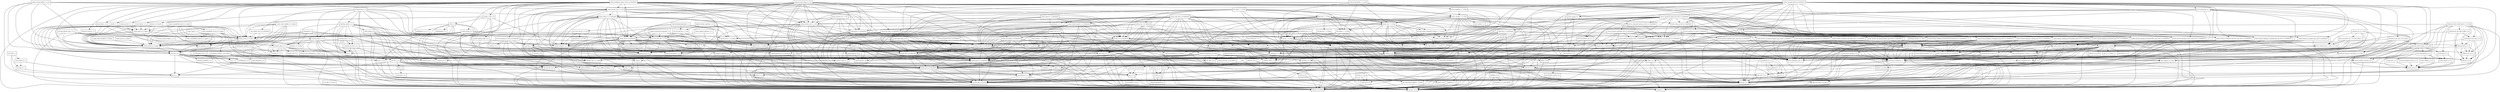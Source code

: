 digraph dependencies {
  node [shape = box, fontsize=10.0];
  activemq_broker_5_15_4 -> activemq_client_5_15_4;
  activemq_broker_5_15_4 -> guava_25_0_jre;
  activemq_broker_5_15_4 -> hawtbuf_1_11;
  activemq_broker_5_15_4 -> jackson_databind_2_9_5;
  activemq_broker_5_15_4 -> jms_1_1;
  activemq_broker_5_15_4 -> org_osgi_core_6_0_0;
  activemq_broker_5_15_4 -> slf4j_api_1_8_0_beta2;
  activemq_broker_5_15_4 -> xml_apis_1_4_01;
  activemq_client_5_15_4 -> commons_net_3_6;
  activemq_client_5_15_4 -> geronimo_j2ee_management_1_1_spec_1_0_1;
  activemq_client_5_15_4 -> hawtbuf_1_11;
  activemq_client_5_15_4 -> jms_1_1;
  activemq_client_5_15_4 -> slf4j_api_1_8_0_beta2;
  activemq_client_5_15_4 -> xml_apis_1_4_01;
  activemq_jms_pool_5_15_4 -> commons_pool2_2_5_0;
  activemq_jms_pool_5_15_4 -> jboss_transaction_api_1_2_spec_1_1_1_Final;
  activemq_jms_pool_5_15_4 -> jms_1_1;
  activemq_jms_pool_5_15_4 -> slf4j_api_1_8_0_beta2;
  activemq_kahadb_store_5_15_4 -> activemq_broker_5_15_4;
  activemq_kahadb_store_5_15_4 -> activemq_client_5_15_4;
  activemq_kahadb_store_5_15_4 -> jms_1_1;
  activemq_kahadb_store_5_15_4 -> slf4j_api_1_8_0_beta2;
  activemq_openwire_legacy_5_15_4 -> activemq_client_5_15_4;
  activemq_pool_5_15_4 -> activemq_client_5_15_4;
  activemq_pool_5_15_4 -> activemq_jms_pool_5_15_4;
  activemq_pool_5_15_4 -> jboss_transaction_api_1_2_spec_1_1_1_Final;
  activemq_pool_5_15_4 -> jms_1_1;
  activemq_pool_5_15_4 -> slf4j_api_1_8_0_beta2;
  activemq_spring_5_15_4 -> activemq_broker_5_15_4;
  activemq_spring_5_15_4 -> activemq_client_5_15_4;
  activemq_spring_5_15_4 -> activemq_jms_pool_5_15_4;
  activemq_spring_5_15_4 -> activemq_pool_5_15_4;
  activemq_spring_5_15_4 -> jboss_transaction_api_1_2_spec_1_1_1_Final;
  activemq_spring_5_15_4 -> jms_1_1;
  activemq_spring_5_15_4 -> slf4j_api_1_8_0_beta2;
  activemq_spring_5_15_4 -> spring_beans_5_0_6_RELEASE;
  activemq_spring_5_15_4 -> spring_context_5_0_6_RELEASE;
  activemq_spring_5_15_4 -> spring_core_5_0_6_RELEASE;
  activemq_spring_5_15_4 -> xbean_spring_4_8;
  activemq_web_5_15_4 -> activemq_broker_5_15_4;
  activemq_web_5_15_4 -> activemq_client_5_15_4;
  activemq_web_5_15_4 -> activemq_spring_5_15_4;
  activemq_web_5_15_4 -> jaxb_api_2_3_0;
  activemq_web_5_15_4 -> jms_1_1;
  activemq_web_5_15_4 -> slf4j_api_1_8_0_beta2;
  activemq_web_5_15_4 -> spring_beans_5_0_6_RELEASE;
  activemq_web_5_15_4 -> spring_core_5_0_6_RELEASE;
  activemq_web_5_15_4 -> spring_web_5_0_6_RELEASE;
  activemq_web_5_15_4 -> spring_webmvc_5_0_6_RELEASE;
  activemq_web_5_15_4 -> xstream_1_4_10;
  ant_1_10_3 -> ant_launcher_1_10_3;
  ant_1_10_3 -> xml_apis_1_4_01;
  asm_analysis_6_1_1 -> asm_6_1_1;
  asm_analysis_6_1_1 -> asm_tree_6_1_1;
  asm_tree_6_1_1 -> asm_6_1_1;
  asm_util_6_1_1 -> asm_6_1_1;
  asm_util_6_1_1 -> asm_analysis_6_1_1;
  asm_util_6_1_1 -> asm_tree_6_1_1;
  aspectjweaver_1_9_1 -> jcl_over_slf4j_1_8_0_beta2;
  aspectjweaver_1_9_1 -> xml_apis_1_4_01;
  atmosphere_runtime_2_4_24_vaadin1 -> commons_pool2_2_5_0;
  atmosphere_runtime_2_4_24_vaadin1 -> jaxb_api_2_3_0;
  atmosphere_runtime_2_4_24_vaadin1 -> vaadin_slf4j_jdk14_1_6_1;
  atmosphere_runtime_2_4_24_vaadin1 -> xml_apis_1_4_01;
  aws_java_sdk_core_1_11_333 -> httpclient_4_5_5;
  aws_java_sdk_core_1_11_333 -> httpcore_4_4_9;
  aws_java_sdk_core_1_11_333 -> ion_java_1_1_2;
  aws_java_sdk_core_1_11_333 -> jackson_annotations_2_9_0;
  aws_java_sdk_core_1_11_333 -> jackson_core_2_9_5;
  aws_java_sdk_core_1_11_333 -> jackson_databind_2_9_5;
  aws_java_sdk_core_1_11_333 -> jackson_dataformat_cbor_2_9_5;
  aws_java_sdk_core_1_11_333 -> jaxb_api_2_3_0;
  aws_java_sdk_core_1_11_333 -> jcl_over_slf4j_1_8_0_beta2;
  aws_java_sdk_core_1_11_333 -> joda_time_2_9_9;
  aws_java_sdk_core_1_11_333 -> xml_apis_1_4_01;
  aws_java_sdk_ec2_1_11_333 -> aws_java_sdk_core_1_11_333;
  aws_java_sdk_ec2_1_11_333 -> jackson_databind_2_9_5;
  aws_java_sdk_ec2_1_11_333 -> jcl_over_slf4j_1_8_0_beta2;
  aws_java_sdk_ec2_1_11_333 -> jmespath_java_1_11_333;
  aws_java_sdk_ec2_1_11_333 -> xml_apis_1_4_01;
  aws_java_sdk_logs_1_11_333 -> aws_java_sdk_core_1_11_333;
  aws_java_sdk_logs_1_11_333 -> jackson_annotations_2_9_0;
  aws_java_sdk_logs_1_11_333 -> jackson_core_2_9_5;
  aws_java_sdk_logs_1_11_333 -> jcl_over_slf4j_1_8_0_beta2;
  bcpkix_jdk15on_1_59 -> bcprov_jdk15on_1_59;
  bounce_0_18 -> xml_apis_1_4_01;
  cglib_3_2_6 -> ant_1_10_3;
  cglib_3_2_6 -> asm_6_1_1;
  citizen_intelligence_agency_2018_5_9_SNAPSHOT -> commons_beanutils_1_9_3_redhat_1;
  citizen_intelligence_agency_2018_5_9_SNAPSHOT -> commons_lang_2_6_0_redhat_6;
  citizen_intelligence_agency_2018_5_9_SNAPSHOT -> commons_lang3_3_7;
  citizen_intelligence_agency_2018_5_9_SNAPSHOT -> dcharts_2_0_0_hack23;
  citizen_intelligence_agency_2018_5_9_SNAPSHOT -> gantt_addon_1_0_3;
  citizen_intelligence_agency_2018_5_9_SNAPSHOT -> javax_persistence_api_2_2;
  citizen_intelligence_agency_2018_5_9_SNAPSHOT -> joda_time_2_9_9;
  citizen_intelligence_agency_2018_5_9_SNAPSHOT -> jsoup_1_10_2;
  citizen_intelligence_agency_2018_5_9_SNAPSHOT -> model_external_riksdagen_documentcontent_impl_2018_5_9_SNAPSHOT;
  citizen_intelligence_agency_2018_5_9_SNAPSHOT -> model_external_riksdagen_dokumentlista_impl_2018_5_9_SNAPSHOT;
  citizen_intelligence_agency_2018_5_9_SNAPSHOT -> model_external_riksdagen_dokumentstatus_impl_2018_5_9_SNAPSHOT;
  citizen_intelligence_agency_2018_5_9_SNAPSHOT -> model_external_riksdagen_person_impl_2018_5_9_SNAPSHOT;
  citizen_intelligence_agency_2018_5_9_SNAPSHOT -> model_external_riksdagen_utskottsforslag_impl_2018_5_9_SNAPSHOT;
  citizen_intelligence_agency_2018_5_9_SNAPSHOT -> model_external_worldbank_data_impl_2018_5_9_SNAPSHOT;
  citizen_intelligence_agency_2018_5_9_SNAPSHOT -> model_internal_application_user_impl_2018_5_9_SNAPSHOT;
  citizen_intelligence_agency_2018_5_9_SNAPSHOT -> qrcode_2_1;
  citizen_intelligence_agency_2018_5_9_SNAPSHOT -> responsive_layout_2_1_1;
  citizen_intelligence_agency_2018_5_9_SNAPSHOT -> service_api_2018_5_9_SNAPSHOT;
  citizen_intelligence_agency_2018_5_9_SNAPSHOT -> service_external_esv_2018_5_9_SNAPSHOT;
  citizen_intelligence_agency_2018_5_9_SNAPSHOT -> slf4j_api_1_8_0_beta2;
  citizen_intelligence_agency_2018_5_9_SNAPSHOT -> spring_aop_5_0_6_RELEASE;
  citizen_intelligence_agency_2018_5_9_SNAPSHOT -> spring_beans_5_0_6_RELEASE;
  citizen_intelligence_agency_2018_5_9_SNAPSHOT -> spring_context_5_0_6_RELEASE;
  citizen_intelligence_agency_2018_5_9_SNAPSHOT -> spring_security_core_5_1_0_M1;
  citizen_intelligence_agency_2018_5_9_SNAPSHOT -> spring_security_web_5_1_0_M1;
  citizen_intelligence_agency_2018_5_9_SNAPSHOT -> spring_tx_5_0_6_RELEASE;
  citizen_intelligence_agency_2018_5_9_SNAPSHOT -> spring_web_5_0_6_RELEASE;
  citizen_intelligence_agency_2018_5_9_SNAPSHOT -> statistics_card_0_3_0;
  citizen_intelligence_agency_2018_5_9_SNAPSHOT -> vaadin_grid_util_2_1_1;
  citizen_intelligence_agency_2018_5_9_SNAPSHOT -> vaadin_server_8_5_0_alpha1;
  citizen_intelligence_agency_2018_5_9_SNAPSHOT -> vaadin_shared_8_5_0_alpha1;
  citizen_intelligence_agency_2018_5_9_SNAPSHOT -> vaadin_spring_3_0_0;
  citizen_intelligence_agency_2018_5_9_SNAPSHOT -> web_widgets_2018_5_9_SNAPSHOT;
  citizen_intelligence_agency_2018_5_9_SNAPSHOT -> wt_pdf_viewer_1_0_4;
  cloudwatchlogbackappender_1_11 -> aws_java_sdk_core_1_11_333;
  cloudwatchlogbackappender_1_11 -> aws_java_sdk_ec2_1_11_333;
  cloudwatchlogbackappender_1_11 -> aws_java_sdk_logs_1_11_333;
  cloudwatchlogbackappender_1_11 -> logback_classic_1_3_0_alpha4;
  cloudwatchlogbackappender_1_11 -> logback_core_1_3_0_alpha4;
  colt_2_1_4 -> concurrent_1_3_4;
  commons_beanutils_1_9_3_redhat_1 -> commons_collections_3_2_2_redhat_2;
  commons_beanutils_1_9_3_redhat_1 -> jcl_over_slf4j_1_8_0_beta2;
  commons_collections4_4_1 -> xml_apis_1_4_01;
  commons_configuration_1_10 -> commons_beanutils_1_9_3_redhat_1;
  commons_configuration_1_10 -> commons_codec_1_11;
  commons_configuration_1_10 -> commons_collections_3_2_2_redhat_2;
  commons_configuration_1_10 -> commons_lang_2_6_0_redhat_6;
  commons_configuration_1_10 -> jcl_over_slf4j_1_8_0_beta2;
  commons_configuration_1_10 -> xml_apis_1_4_01;
  commons_dbcp2_2_3_0 -> commons_pool2_2_5_0;
  commons_dbcp2_2_3_0 -> jboss_transaction_api_1_2_spec_1_1_1_Final;
  commons_dbcp2_2_3_0 -> jcl_over_slf4j_1_8_0_beta2;
  commons_pool2_2_5_0 -> cglib_3_2_6;
  confirmdialog_3_1_1 -> vaadin_server_8_5_0_alpha1;
  confirmdialog_3_1_1 -> vaadin_shared_8_5_0_alpha1;
  core_1_1_2 -> arpack_combined_all_0_1;
  dcharts_2_0_0_hack23 -> commons_codec_1_11;
  dcharts_2_0_0_hack23 -> commons_lang3_3_7;
  dcharts_2_0_0_hack23 -> gwt_user_2_8_2;
  dcharts_2_0_0_hack23 -> vaadin_client_8_5_0_alpha1;
  dcharts_2_0_0_hack23 -> vaadin_server_8_5_0_alpha1;
  dcharts_2_0_0_hack23 -> vaadin_shared_8_5_0_alpha1;
  dom4j_1_6_1 -> jaxb_api_2_3_0;
  dom4j_1_6_1 -> jaxb_xjc_2_3_0_1;
  dom4j_1_6_1 -> xml_apis_1_4_01;
  drools_compiler_7_7_0_Final -> antlr_runtime_3_5_2;
  drools_compiler_7_7_0_Final -> drools_core_7_7_0_Final;
  drools_compiler_7_7_0_Final -> gwt_dev_2_8_2;
  drools_compiler_7_7_0_Final -> jaxb_api_2_3_0;
  drools_compiler_7_7_0_Final -> jaxb_xjc_2_3_0_1;
  drools_compiler_7_7_0_Final -> kie_api_7_7_0_Final;
  drools_compiler_7_7_0_Final -> kie_internal_7_7_0_Final;
  drools_compiler_7_7_0_Final -> kie_soup_commons_7_7_0_Final;
  drools_compiler_7_7_0_Final -> kie_soup_maven_support_7_7_0_Final;
  drools_compiler_7_7_0_Final -> kie_soup_project_datamodel_commons_7_7_0_Final;
  drools_compiler_7_7_0_Final -> mvel2_2_4_0_Final_redhat_1;
  drools_compiler_7_7_0_Final -> protobuf_java_3_5_1;
  drools_compiler_7_7_0_Final -> slf4j_api_1_8_0_beta2;
  drools_compiler_7_7_0_Final -> xml_apis_1_4_01;
  drools_compiler_7_7_0_Final -> xstream_1_4_10;
  drools_core_7_7_0_Final -> commons_codec_1_11;
  drools_core_7_7_0_Final -> jaxb_api_2_3_0;
  drools_core_7_7_0_Final -> jaxb_xjc_2_3_0_1;
  drools_core_7_7_0_Final -> kie_api_7_7_0_Final;
  drools_core_7_7_0_Final -> kie_internal_7_7_0_Final;
  drools_core_7_7_0_Final -> kie_soup_commons_7_7_0_Final;
  drools_core_7_7_0_Final -> kie_soup_project_datamodel_commons_7_7_0_Final;
  drools_core_7_7_0_Final -> mvel2_2_4_0_Final_redhat_1;
  drools_core_7_7_0_Final -> protobuf_java_3_5_1;
  drools_core_7_7_0_Final -> slf4j_api_1_8_0_beta2;
  drools_core_7_7_0_Final -> xml_apis_1_4_01;
  drools_core_7_7_0_Final -> xstream_1_4_10;
  drools_decisiontables_7_7_0_Final -> drools_compiler_7_7_0_Final;
  drools_decisiontables_7_7_0_Final -> drools_core_7_7_0_Final;
  drools_decisiontables_7_7_0_Final -> drools_templates_7_7_0_Final;
  drools_decisiontables_7_7_0_Final -> kie_api_7_7_0_Final;
  drools_decisiontables_7_7_0_Final -> kie_internal_7_7_0_Final;
  drools_decisiontables_7_7_0_Final -> poi_all_3_17;
  drools_decisiontables_7_7_0_Final -> slf4j_api_1_8_0_beta2;
  drools_templates_7_7_0_Final -> drools_compiler_7_7_0_Final;
  drools_templates_7_7_0_Final -> drools_core_7_7_0_Final;
  drools_templates_7_7_0_Final -> kie_api_7_7_0_Final;
  drools_templates_7_7_0_Final -> mvel2_2_4_0_Final_redhat_1;
  easybinder_0_5 -> gentyref_1_2_0_vaadin1;
  easybinder_0_5 -> javax_persistence_api_2_2;
  easybinder_0_5 -> vaadin_server_8_5_0_alpha1;
  easybinder_0_5 -> vaadin_shared_8_5_0_alpha1;
  easybinder_0_5 -> validation_api_2_0_1_Final;
  ehcache_3_5_2 -> cache_api_1_0_0;
  ehcache_3_5_2 -> jaxb_api_2_3_0;
  ehcache_3_5_2 -> slf4j_api_1_8_0_beta2;
  ehcache_3_5_2 -> xml_apis_1_4_01;
  elasticsearch_rest_client_5_6_8 -> httpasyncclient_4_1_2;
  elasticsearch_rest_client_5_6_8 -> httpclient_4_5_5;
  elasticsearch_rest_client_5_6_8 -> httpcore_4_4_9;
  elasticsearch_rest_client_5_6_8 -> httpcore_nio_4_4_5;
  elasticsearch_rest_client_5_6_8 -> jcl_over_slf4j_1_8_0_beta2;
  elasticsearch_rest_client_sniffer_5_6_8 -> elasticsearch_rest_client_5_6_8;
  elasticsearch_rest_client_sniffer_5_6_8 -> httpcore_4_4_9;
  elasticsearch_rest_client_sniffer_5_6_8 -> jackson_core_2_9_5;
  elasticsearch_rest_client_sniffer_5_6_8 -> jcl_over_slf4j_1_8_0_beta2;
  encrypt_properties_2018_5_9_SNAPSHOT -> bcprov_jdk15on_1_59;
  encrypt_properties_2018_5_9_SNAPSHOT -> jasypt_1_9_3_redhat_3;
  fast_classpath_scanner_2_21 -> xml_apis_1_4_01;
  fluent_hc_4_5_5 -> httpclient_4_5_5;
  fluent_hc_4_5_5 -> httpcore_4_4_9;
  gantt_addon_1_0_3 -> gwt_user_2_8_2;
  gantt_addon_1_0_3 -> vaadin_client_8_5_0_alpha1;
  gantt_addon_1_0_3 -> vaadin_server_8_5_0_alpha1;
  gantt_addon_1_0_3 -> vaadin_shared_8_5_0_alpha1;
  googleauth_1_1_5 -> commons_codec_1_11;
  googleauth_1_1_5 -> httpclient_4_5_5;
  guava_25_0_jre -> animal_sniffer_annotations_1_14;
  guava_25_0_jre -> checker_compat_qual_2_0_0;
  guava_25_0_jre -> error_prone_annotations_2_1_3;
  guava_25_0_jre -> j2objc_annotations_1_1;
  guava_25_0_jre -> jsr305_1_3_9;
  gwt_dev_2_8_2 -> animal_sniffer_annotations_1_14;
  gwt_dev_2_8_2 -> ant_1_10_3;
  gwt_dev_2_8_2 -> asm_6_1_1;
  gwt_dev_2_8_2 -> colt_2_1_4;
  gwt_dev_2_8_2 -> gson_2_8_4;
  gwt_dev_2_8_2 -> j2objc_annotations_1_1;
  gwt_dev_2_8_2 -> jsr305_1_3_9;
  gwt_dev_2_8_2 -> org_osgi_core_6_0_0;
  gwt_dev_2_8_2 -> xml_apis_1_4_01;
  gwt_elemental_2_8_2 -> gwt_user_2_8_2;
  gwt_user_2_8_2 -> asm_6_1_1;
  gwt_user_2_8_2 -> commons_io_2_6;
  gwt_user_2_8_2 -> gson_2_8_4;
  gwt_user_2_8_2 -> gwt_dev_2_8_2;
  gwt_user_2_8_2 -> icu4j_61_1;
  gwt_user_2_8_2 -> jcl_over_slf4j_1_8_0_beta2;
  gwt_user_2_8_2 -> jsinterop_annotations_1_0_2;
  gwt_user_2_8_2 -> jsr305_1_3_9;
  gwt_user_2_8_2 -> sac_1_3;
  gwt_user_2_8_2 -> validation_api_2_0_1_Final;
  gwt_user_2_8_2 -> xml_apis_1_4_01;
  hawtdispatch_1_22 -> asm_6_1_1;
  hawtdispatch_1_22 -> org_osgi_core_6_0_0;
  hawtdispatch_scala_1_22 -> hawtdispatch_1_22;
  hawtdispatch_transport_1_22 -> hawtbuf_1_11;
  hawtdispatch_transport_1_22 -> hawtdispatch_1_22;
  hibernate_commons_annotations_5_0_3_Final -> jboss_logging_3_3_2_Final;
  hibernate_core_5_3_0_Final -> ant_1_10_3;
  hibernate_core_5_3_0_Final -> antlr_2_7_7_redhat_7;
  hibernate_core_5_3_0_Final -> byte_buddy_1_8_11;
  hibernate_core_5_3_0_Final -> classmate_1_4_0;
  hibernate_core_5_3_0_Final -> dom4j_1_6_1;
  hibernate_core_5_3_0_Final -> hibernate_commons_annotations_5_0_3_Final;
  hibernate_core_5_3_0_Final -> jandex_2_0_5_Final;
  hibernate_core_5_3_0_Final -> javassist_3_22_0_GA;
  hibernate_core_5_3_0_Final -> javax_persistence_api_2_2;
  hibernate_core_5_3_0_Final -> jaxb_api_2_3_0;
  hibernate_core_5_3_0_Final -> jboss_logging_3_3_2_Final;
  hibernate_core_5_3_0_Final -> jboss_transaction_api_1_2_spec_1_1_1_Final;
  hibernate_core_5_3_0_Final -> validation_api_2_0_1_Final;
  hibernate_core_5_3_0_Final -> xml_apis_1_4_01;
  hibernate_jcache_5_3_0_Final -> cache_api_1_0_0;
  hibernate_jcache_5_3_0_Final -> hibernate_core_5_3_0_Final;
  hibernate_search_elasticsearch_5_10_0_Final -> elasticsearch_rest_client_5_6_8;
  hibernate_search_elasticsearch_5_10_0_Final -> elasticsearch_rest_client_sniffer_5_6_8;
  hibernate_search_elasticsearch_5_10_0_Final -> gson_2_8_4;
  hibernate_search_elasticsearch_5_10_0_Final -> hibernate_search_engine_5_10_0_Final;
  hibernate_search_elasticsearch_5_10_0_Final -> httpasyncclient_4_1_2;
  hibernate_search_elasticsearch_5_10_0_Final -> httpclient_4_5_5;
  hibernate_search_elasticsearch_5_10_0_Final -> httpcore_4_4_9;
  hibernate_search_elasticsearch_5_10_0_Final -> httpcore_nio_4_4_5;
  hibernate_search_elasticsearch_5_10_0_Final -> jaxb_api_2_3_0;
  hibernate_search_elasticsearch_5_10_0_Final -> jboss_logging_3_3_2_Final;
  hibernate_search_elasticsearch_5_10_0_Final -> lucene_analyzers_common_5_5_5;
  hibernate_search_elasticsearch_5_10_0_Final -> lucene_core_5_5_5;
  hibernate_search_elasticsearch_5_10_0_Final -> lucene_facet_5_5_5;
  hibernate_search_engine_5_10_0_Final -> hibernate_commons_annotations_5_0_3_Final;
  hibernate_search_engine_5_10_0_Final -> jboss_logging_3_3_2_Final;
  hibernate_search_engine_5_10_0_Final -> jboss_transaction_api_1_2_spec_1_1_1_Final;
  hibernate_search_engine_5_10_0_Final -> lucene_analyzers_common_5_5_5;
  hibernate_search_engine_5_10_0_Final -> lucene_core_5_5_5;
  hibernate_search_engine_5_10_0_Final -> lucene_facet_5_5_5;
  hibernate_search_engine_5_10_0_Final -> lucene_misc_5_5_5;
  hibernate_search_engine_5_10_0_Final -> lucene_queries_5_5_5;
  hibernate_search_engine_5_10_0_Final -> lucene_queryparser_5_5_5;
  hibernate_search_engine_5_10_0_Final -> xml_apis_1_4_01;
  hibernate_search_orm_5_10_0_Final -> hibernate_commons_annotations_5_0_3_Final;
  hibernate_search_orm_5_10_0_Final -> hibernate_core_5_3_0_Final;
  hibernate_search_orm_5_10_0_Final -> hibernate_search_engine_5_10_0_Final;
  hibernate_search_orm_5_10_0_Final -> javax_persistence_api_2_2;
  hibernate_search_orm_5_10_0_Final -> jboss_transaction_api_1_2_spec_1_1_1_Final;
  hibernate_search_orm_5_10_0_Final -> lucene_core_5_5_5;
  hibernate_validator_6_0_10_Final -> classmate_1_4_0;
  hibernate_validator_6_0_10_Final -> javax_persistence_api_2_2;
  hibernate_validator_6_0_10_Final -> jaxb_api_2_3_0;
  hibernate_validator_6_0_10_Final -> jboss_logging_3_3_2_Final;
  hibernate_validator_6_0_10_Final -> joda_time_2_9_9;
  hibernate_validator_6_0_10_Final -> jsoup_1_10_2;
  hibernate_validator_6_0_10_Final -> validation_api_2_0_1_Final;
  hibernate_validator_6_0_10_Final -> xml_apis_1_4_01;
  httpasyncclient_4_1_2 -> httpclient_4_5_5;
  httpasyncclient_4_1_2 -> httpcore_4_4_9;
  httpasyncclient_4_1_2 -> httpcore_nio_4_4_5;
  httpasyncclient_4_1_2 -> jcl_over_slf4j_1_8_0_beta2;
  httpclient_4_5_5 -> commons_codec_1_11;
  httpclient_4_5_5 -> httpcore_4_4_9;
  httpclient_4_5_5 -> jcl_over_slf4j_1_8_0_beta2;
  httpcore_nio_4_4_5 -> httpcore_4_4_9;
  hyperjaxb3_ejb_roundtrip_0_6_2 -> commons_io_2_6;
  hyperjaxb3_ejb_roundtrip_0_6_2 -> commons_lang3_3_7;
  hyperjaxb3_ejb_roundtrip_0_6_2 -> hyperjaxb3_ejb_runtime_0_6_2;
  hyperjaxb3_ejb_roundtrip_0_6_2 -> javax_persistence_api_2_2;
  hyperjaxb3_ejb_roundtrip_0_6_2 -> jaxb_api_2_3_0;
  hyperjaxb3_ejb_roundtrip_0_6_2 -> jaxb2_basics_runtime_0_11_1;
  hyperjaxb3_ejb_roundtrip_0_6_2 -> jaxb2_basics_testing_0_10_0;
  hyperjaxb3_ejb_roundtrip_0_6_2 -> jcl_over_slf4j_1_8_0_beta2;
  hyperjaxb3_ejb_roundtrip_0_6_2 -> xml_apis_1_4_01;
  hyperjaxb3_ejb_runtime_0_6_2 -> commons_lang3_3_7;
  hyperjaxb3_ejb_runtime_0_6_2 -> javax_persistence_api_2_2;
  hyperjaxb3_ejb_runtime_0_6_2 -> jaxb_api_2_3_0;
  hyperjaxb3_ejb_runtime_0_6_2 -> xml_apis_1_4_01;
  icu4j_61_1 -> xml_apis_1_4_01;
  jackson_databind_2_9_5 -> jackson_annotations_2_9_0;
  jackson_databind_2_9_5 -> jackson_core_2_9_5;
  jackson_databind_2_9_5 -> xml_apis_1_4_01;
  jackson_dataformat_cbor_2_9_5 -> jackson_core_2_9_5;
  jackson_datatype_jdk8_2_9_5 -> jackson_core_2_9_5;
  jackson_datatype_jdk8_2_9_5 -> jackson_databind_2_9_5;
  jackson_mapper_asl_1_9_13_redhat_4 -> jackson_core_asl_1_9_13_redhat_4;
  jackson_mapper_asl_1_9_13_redhat_4 -> joda_time_2_9_9;
  jackson_mapper_asl_1_9_13_redhat_4 -> xml_apis_1_4_01;
  jandex_2_0_5_Final -> ant_1_10_3;
  jasypt_1_9_3_redhat_3 -> icu4j_61_1;
  jasypt_hibernate4_1_9_2 -> hibernate_core_5_3_0_Final;
  jasypt_hibernate4_1_9_2 -> jasypt_1_9_3_redhat_3;
  jasypt_spring31_1_9_3_redhat_3 -> jasypt_1_9_3_redhat_3;
  jasypt_spring31_1_9_3_redhat_3 -> spring_beans_5_0_6_RELEASE;
  jasypt_spring31_1_9_3_redhat_3 -> spring_context_5_0_6_RELEASE;
  jasypt_spring31_1_9_3_redhat_3 -> spring_core_5_0_6_RELEASE;
  jasypt_spring31_1_9_3_redhat_3 -> xml_apis_1_4_01;
  java_cup_11b_2015_03_26 -> ant_1_10_3;
  javamelody_core_1_72_0 -> activation_1_1;
  javamelody_core_1_72_0 -> commons_dbcp2_2_3_0;
  javamelody_core_1_72_0 -> javax_interceptor_api_1_2;
  javamelody_core_1_72_0 -> javax_mail_1_6_1;
  javamelody_core_1_72_0 -> javax_persistence_api_2_2;
  javamelody_core_1_72_0 -> jrobin_1_6_0;
  javamelody_core_1_72_0 -> log4j_over_slf4j_1_8_0_beta2;
  javamelody_core_1_72_0 -> logback_classic_1_3_0_alpha4;
  javamelody_core_1_72_0 -> logback_core_1_3_0_alpha4;
  javamelody_core_1_72_0 -> openpdf_1_0_5;
  javamelody_core_1_72_0 -> quartz_2_3_0;
  javamelody_core_1_72_0 -> slf4j_api_1_8_0_beta2;
  javamelody_core_1_72_0 -> spring_aop_5_0_6_RELEASE;
  javamelody_core_1_72_0 -> spring_beans_5_0_6_RELEASE;
  javamelody_core_1_72_0 -> spring_context_5_0_6_RELEASE;
  javamelody_core_1_72_0 -> spring_core_5_0_6_RELEASE;
  javamelody_core_1_72_0 -> spring_web_5_0_6_RELEASE;
  javamelody_core_1_72_0 -> xml_apis_1_4_01;
  javamelody_core_1_72_0 -> xstream_1_4_10;
  javax_mail_1_6_1 -> activation_1_1;
  javax_mail_1_6_1 -> xml_apis_1_4_01;
  javers_core_3_9_7 -> fast_classpath_scanner_2_21;
  javers_core_3_9_7 -> gson_2_8_4;
  javers_core_3_9_7 -> guava_25_0_jre;
  javers_core_3_9_7 -> joda_time_2_9_9;
  javers_core_3_9_7 -> picocontainer_2_15;
  javers_core_3_9_7 -> slf4j_api_1_8_0_beta2;
  javers_persistence_sql_3_9_7 -> guava_25_0_jre;
  javers_persistence_sql_3_9_7 -> javers_core_3_9_7;
  javers_persistence_sql_3_9_7 -> polyjdbc_0_7_3;
  javers_persistence_sql_3_9_7 -> slf4j_api_1_8_0_beta2;
  javers_spring_3_9_7 -> aspectjweaver_1_9_1;
  javers_spring_3_9_7 -> javers_core_3_9_7;
  javers_spring_3_9_7 -> spring_security_core_5_1_0_M1;
  javers_spring_jpa_3_9_7 -> aspectjweaver_1_9_1;
  javers_spring_jpa_3_9_7 -> hibernate_core_5_3_0_Final;
  javers_spring_jpa_3_9_7 -> javax_persistence_api_2_2;
  javers_spring_jpa_3_9_7 -> javers_core_3_9_7;
  javers_spring_jpa_3_9_7 -> javers_persistence_sql_3_9_7;
  javers_spring_jpa_3_9_7 -> javers_spring_3_9_7;
  javers_spring_jpa_3_9_7 -> jboss_transaction_api_1_2_spec_1_1_1_Final;
  javers_spring_jpa_3_9_7 -> slf4j_api_1_8_0_beta2;
  javers_spring_jpa_3_9_7 -> spring_tx_5_0_6_RELEASE;
  jaxb_api_2_3_0 -> activation_1_1;
  jaxb_api_2_3_0 -> xml_apis_1_4_01;
  jaxb_core_2_3_0_1 -> activation_1_1;
  jaxb_core_2_3_0_1 -> jaxb_api_2_3_0;
  jaxb_core_2_3_0_1 -> xml_apis_1_4_01;
  jaxb_impl_2_3_0_1 -> activation_1_1;
  jaxb_impl_2_3_0_1 -> jaxb_api_2_3_0;
  jaxb_impl_2_3_0_1 -> jaxb_core_2_3_0_1;
  jaxb_impl_2_3_0_1 -> xml_apis_1_4_01;
  jaxb_xjc_2_3_0_1 -> activation_1_1;
  jaxb_xjc_2_3_0_1 -> ant_1_10_3;
  jaxb_xjc_2_3_0_1 -> jaxb_api_2_3_0;
  jaxb_xjc_2_3_0_1 -> jaxb_core_2_3_0_1;
  jaxb_xjc_2_3_0_1 -> xml_apis_1_4_01;
  jaxb2_basics_runtime_0_11_1 -> activation_1_1;
  jaxb2_basics_runtime_0_11_1 -> jaxb_api_2_3_0;
  jaxb2_basics_runtime_0_11_1 -> jaxb_core_2_3_0_1;
  jaxb2_basics_runtime_0_11_1 -> xml_apis_1_4_01;
  jaxb2_basics_testing_0_10_0 -> commons_io_2_6;
  jaxb2_basics_testing_0_10_0 -> jaxb_api_2_3_0;
  jaxb2_basics_testing_0_10_0 -> jaxb2_basics_runtime_0_11_1;
  jaxb2_basics_testing_0_10_0 -> jcl_over_slf4j_1_8_0_beta2;
  jaxb2_basics_testing_0_10_0 -> xml_apis_1_4_01;
  jaxb2_basics_tools_0_10_0 -> commons_beanutils_1_9_3_redhat_1;
  jaxb2_basics_tools_0_10_0 -> commons_lang3_3_7;
  jaxb2_basics_tools_0_10_0 -> jaxb_api_2_3_0;
  jaxb2_basics_tools_0_10_0 -> jaxb_core_2_3_0_1;
  jaxb2_basics_tools_0_10_0 -> jaxb_xjc_2_3_0_1;
  jaxb2_basics_tools_0_10_0 -> jaxb2_basics_runtime_0_11_1;
  jaxb2_basics_tools_0_10_0 -> jcl_over_slf4j_1_8_0_beta2;
  jaxb2_basics_tools_0_10_0 -> spring_beans_5_0_6_RELEASE;
  jaxb2_basics_tools_0_10_0 -> spring_context_5_0_6_RELEASE;
  jaxb2_basics_tools_0_10_0 -> xml_apis_1_4_01;
  jboss_connector_api_1_7_spec_1_0_0_Final -> jboss_transaction_api_1_2_spec_1_1_1_Final;
  jboss_logging_3_3_2_Final -> log4j_over_slf4j_1_8_0_beta2;
  jboss_logging_3_3_2_Final -> slf4j_api_1_8_0_beta2;
  jboss_transaction_api_1_2_spec_1_1_1_Final -> javax_interceptor_api_1_2;
  jboss_transaction_spi_7_6_0_Final_redhat_1 -> jboss_connector_api_1_7_spec_1_0_0_Final;
  jboss_transaction_spi_7_6_0_Final_redhat_1 -> jboss_logging_3_3_2_Final;
  jboss_transaction_spi_7_6_0_Final_redhat_1 -> jboss_transaction_api_1_2_spec_1_1_1_Final;
  jbpm_flow_7_7_0_Final -> commons_lang3_3_7;
  jbpm_flow_7_7_0_Final -> drools_core_7_7_0_Final;
  jbpm_flow_7_7_0_Final -> jaxb_api_2_3_0;
  jbpm_flow_7_7_0_Final -> kie_api_7_7_0_Final;
  jbpm_flow_7_7_0_Final -> kie_dmn_api_7_7_0_Final;
  jbpm_flow_7_7_0_Final -> kie_internal_7_7_0_Final;
  jbpm_flow_7_7_0_Final -> kie_soup_commons_7_7_0_Final;
  jbpm_flow_7_7_0_Final -> kie_soup_project_datamodel_commons_7_7_0_Final;
  jbpm_flow_7_7_0_Final -> mvel2_2_4_0_Final_redhat_1;
  jbpm_flow_7_7_0_Final -> protobuf_java_3_5_1;
  jbpm_flow_7_7_0_Final -> quartz_2_3_0;
  jbpm_flow_7_7_0_Final -> slf4j_api_1_8_0_beta2;
  jbpm_flow_7_7_0_Final -> xml_apis_1_4_01;
  jbpm_flow_7_7_0_Final -> xstream_1_4_10;
  jcl_over_slf4j_1_8_0_beta2 -> slf4j_api_1_8_0_beta2;
  jdom2_2_0_6 -> xml_apis_1_4_01;
  jmespath_java_1_11_333 -> jackson_databind_2_9_5;
  jna_platform_4_5_1 -> jna_4_5_1;
  jrobin_1_6_0 -> xml_apis_1_4_01;
  jsoup_1_10_2 -> xml_apis_1_4_01;
  jul_to_slf4j_1_8_0_beta2 -> slf4j_api_1_8_0_beta2;
  kie_api_7_7_0_Final -> jaxb_api_2_3_0;
  kie_api_7_7_0_Final -> kie_soup_maven_support_7_7_0_Final;
  kie_api_7_7_0_Final -> org_osgi_core_6_0_0;
  kie_api_7_7_0_Final -> slf4j_api_1_8_0_beta2;
  kie_dmn_api_7_7_0_Final -> kie_api_7_7_0_Final;
  kie_dmn_api_7_7_0_Final -> xstream_1_4_10;
  kie_internal_7_7_0_Final -> jaxb_api_2_3_0;
  kie_internal_7_7_0_Final -> jaxb_xjc_2_3_0_1;
  kie_internal_7_7_0_Final -> kie_api_7_7_0_Final;
  kie_internal_7_7_0_Final -> org_osgi_core_6_0_0;
  kie_internal_7_7_0_Final -> slf4j_api_1_8_0_beta2;
  kie_internal_7_7_0_Final -> xstream_1_4_10;
  kie_soup_commons_7_7_0_Final -> xstream_1_4_10;
  kie_soup_maven_support_7_7_0_Final -> slf4j_api_1_8_0_beta2;
  kie_soup_maven_support_7_7_0_Final -> xml_apis_1_4_01;
  kie_soup_project_datamodel_api_7_7_0_Final -> kie_soup_commons_7_7_0_Final;
  kie_soup_project_datamodel_commons_7_7_0_Final -> kie_soup_project_datamodel_api_7_7_0_Final;
  kie_soup_project_datamodel_commons_7_7_0_Final -> mvel2_2_4_0_Final_redhat_1;
  kie_spring_7_7_0_Final -> drools_compiler_7_7_0_Final;
  kie_spring_7_7_0_Final -> drools_core_7_7_0_Final;
  kie_spring_7_7_0_Final -> javax_persistence_api_2_2;
  kie_spring_7_7_0_Final -> jbpm_flow_7_7_0_Final;
  kie_spring_7_7_0_Final -> kie_api_7_7_0_Final;
  kie_spring_7_7_0_Final -> kie_internal_7_7_0_Final;
  kie_spring_7_7_0_Final -> slf4j_api_1_8_0_beta2;
  kie_spring_7_7_0_Final -> spring_beans_5_0_6_RELEASE;
  kie_spring_7_7_0_Final -> spring_context_5_0_6_RELEASE;
  kie_spring_7_7_0_Final -> spring_core_5_0_6_RELEASE;
  kie_spring_7_7_0_Final -> spring_orm_5_0_6_RELEASE;
  kie_spring_7_7_0_Final -> spring_tx_5_0_6_RELEASE;
  kie_spring_7_7_0_Final -> xml_apis_1_4_01;
  kinesis_logback_appender_1_4_2 -> aws_java_sdk_core_1_11_333;
  kinesis_logback_appender_1_4_2 -> logback_core_1_3_0_alpha4;
  liquibase_core_3_6_1 -> ant_1_10_3;
  liquibase_core_3_6_1 -> logback_classic_1_3_0_alpha4;
  liquibase_core_3_6_1 -> logback_core_1_3_0_alpha4;
  liquibase_core_3_6_1 -> org_osgi_core_6_0_0;
  liquibase_core_3_6_1 -> slf4j_api_1_8_0_beta2;
  liquibase_core_3_6_1 -> snakeyaml_1_21;
  liquibase_core_3_6_1 -> spring_beans_5_0_6_RELEASE;
  liquibase_core_3_6_1 -> spring_context_5_0_6_RELEASE;
  liquibase_core_3_6_1 -> spring_core_5_0_6_RELEASE;
  liquibase_core_3_6_1 -> xml_apis_1_4_01;
  log4j_over_slf4j_1_8_0_beta2 -> slf4j_api_1_8_0_beta2;
  log4j_over_slf4j_1_8_0_beta2 -> xml_apis_1_4_01;
  logback_awslogs_appender_1_0_0 -> aws_java_sdk_core_1_11_333;
  logback_awslogs_appender_1_0_0 -> aws_java_sdk_logs_1_11_333;
  logback_awslogs_appender_1_0_0 -> logback_classic_1_3_0_alpha4;
  logback_awslogs_appender_1_0_0 -> logback_core_1_3_0_alpha4;
  logback_classic_1_3_0_alpha4 -> logback_core_1_3_0_alpha4;
  logback_classic_1_3_0_alpha4 -> slf4j_api_1_8_0_beta2;
  logback_classic_1_3_0_alpha4 -> xml_apis_1_4_01;
  logback_core_1_3_0_alpha4 -> javax_mail_1_6_1;
  logback_core_1_3_0_alpha4 -> xml_apis_1_4_01;
  logback_elasticsearch_appender_1_6 -> aws_java_sdk_core_1_11_333;
  logback_elasticsearch_appender_1_6 -> jackson_core_2_9_5;
  logback_elasticsearch_appender_1_6 -> logback_classic_1_3_0_alpha4;
  logback_elasticsearch_appender_1_6 -> logback_core_1_3_0_alpha4;
  logback_elasticsearch_appender_1_6 -> slf4j_api_1_8_0_beta2;
  lucene_analyzers_common_5_5_5 -> lucene_core_5_5_5;
  lucene_analyzers_common_5_5_5 -> xml_apis_1_4_01;
  lucene_analyzers_phonetic_5_5_5 -> commons_codec_1_11;
  lucene_analyzers_phonetic_5_5_5 -> lucene_analyzers_common_5_5_5;
  lucene_analyzers_phonetic_5_5_5 -> lucene_core_5_5_5;
  lucene_backward_codecs_5_5_5 -> lucene_core_5_5_5;
  lucene_facet_5_5_5 -> lucene_core_5_5_5;
  lucene_facet_5_5_5 -> lucene_queries_5_5_5;
  lucene_misc_5_5_5 -> lucene_core_5_5_5;
  lucene_queries_5_5_5 -> lucene_core_5_5_5;
  lucene_queryparser_5_5_5 -> lucene_core_5_5_5;
  lucene_queryparser_5_5_5 -> lucene_queries_5_5_5;
  lucene_queryparser_5_5_5 -> lucene_sandbox_5_5_5;
  lucene_queryparser_5_5_5 -> xml_apis_1_4_01;
  lucene_sandbox_5_5_5 -> lucene_core_5_5_5;
  model_common_impl_2018_5_9_SNAPSHOT -> jaxb_api_2_3_0;
  model_common_impl_2018_5_9_SNAPSHOT -> model_common_api_2018_5_9_SNAPSHOT;
  model_common_impl_2018_5_9_SNAPSHOT -> slf4j_api_1_8_0_beta2;
  model_external_riksdagen_documentcontent_impl_2018_5_9_SNAPSHOT -> hyperjaxb3_ejb_roundtrip_0_6_2;
  model_external_riksdagen_documentcontent_impl_2018_5_9_SNAPSHOT -> javax_persistence_api_2_2;
  model_external_riksdagen_documentcontent_impl_2018_5_9_SNAPSHOT -> jaxb_api_2_3_0;
  model_external_riksdagen_documentcontent_impl_2018_5_9_SNAPSHOT -> jaxb2_basics_runtime_0_11_1;
  model_external_riksdagen_documentcontent_impl_2018_5_9_SNAPSHOT -> model_common_api_2018_5_9_SNAPSHOT;
  model_external_riksdagen_documentcontent_impl_2018_5_9_SNAPSHOT -> xml_apis_1_4_01;
  model_external_riksdagen_dokumentlista_impl_2018_5_9_SNAPSHOT -> hyperjaxb3_ejb_roundtrip_0_6_2;
  model_external_riksdagen_dokumentlista_impl_2018_5_9_SNAPSHOT -> javax_persistence_api_2_2;
  model_external_riksdagen_dokumentlista_impl_2018_5_9_SNAPSHOT -> jaxb_api_2_3_0;
  model_external_riksdagen_dokumentlista_impl_2018_5_9_SNAPSHOT -> jaxb2_basics_runtime_0_11_1;
  model_external_riksdagen_dokumentlista_impl_2018_5_9_SNAPSHOT -> model_common_api_2018_5_9_SNAPSHOT;
  model_external_riksdagen_dokumentlista_impl_2018_5_9_SNAPSHOT -> xml_apis_1_4_01;
  model_external_riksdagen_dokumentstatus_impl_2018_5_9_SNAPSHOT -> hyperjaxb3_ejb_roundtrip_0_6_2;
  model_external_riksdagen_dokumentstatus_impl_2018_5_9_SNAPSHOT -> javax_persistence_api_2_2;
  model_external_riksdagen_dokumentstatus_impl_2018_5_9_SNAPSHOT -> jaxb_api_2_3_0;
  model_external_riksdagen_dokumentstatus_impl_2018_5_9_SNAPSHOT -> jaxb2_basics_runtime_0_11_1;
  model_external_riksdagen_dokumentstatus_impl_2018_5_9_SNAPSHOT -> model_common_api_2018_5_9_SNAPSHOT;
  model_external_riksdagen_dokumentstatus_impl_2018_5_9_SNAPSHOT -> model_common_impl_2018_5_9_SNAPSHOT;
  model_external_riksdagen_dokumentstatus_impl_2018_5_9_SNAPSHOT -> xml_apis_1_4_01;
  model_external_riksdagen_person_impl_2018_5_9_SNAPSHOT -> hyperjaxb3_ejb_roundtrip_0_6_2;
  model_external_riksdagen_person_impl_2018_5_9_SNAPSHOT -> javax_persistence_api_2_2;
  model_external_riksdagen_person_impl_2018_5_9_SNAPSHOT -> jaxb_api_2_3_0;
  model_external_riksdagen_person_impl_2018_5_9_SNAPSHOT -> jaxb2_basics_runtime_0_11_1;
  model_external_riksdagen_person_impl_2018_5_9_SNAPSHOT -> model_common_api_2018_5_9_SNAPSHOT;
  model_external_riksdagen_person_impl_2018_5_9_SNAPSHOT -> model_common_impl_2018_5_9_SNAPSHOT;
  model_external_riksdagen_person_impl_2018_5_9_SNAPSHOT -> xml_apis_1_4_01;
  model_external_riksdagen_personlista_impl_2018_5_9_SNAPSHOT -> hyperjaxb3_ejb_roundtrip_0_6_2;
  model_external_riksdagen_personlista_impl_2018_5_9_SNAPSHOT -> javax_persistence_api_2_2;
  model_external_riksdagen_personlista_impl_2018_5_9_SNAPSHOT -> jaxb_api_2_3_0;
  model_external_riksdagen_personlista_impl_2018_5_9_SNAPSHOT -> jaxb2_basics_runtime_0_11_1;
  model_external_riksdagen_personlista_impl_2018_5_9_SNAPSHOT -> model_common_api_2018_5_9_SNAPSHOT;
  model_external_riksdagen_personlista_impl_2018_5_9_SNAPSHOT -> model_common_impl_2018_5_9_SNAPSHOT;
  model_external_riksdagen_personlista_impl_2018_5_9_SNAPSHOT -> xml_apis_1_4_01;
  model_external_riksdagen_utskottsforslag_impl_2018_5_9_SNAPSHOT -> hyperjaxb3_ejb_roundtrip_0_6_2;
  model_external_riksdagen_utskottsforslag_impl_2018_5_9_SNAPSHOT -> hyperjaxb3_ejb_runtime_0_6_2;
  model_external_riksdagen_utskottsforslag_impl_2018_5_9_SNAPSHOT -> javax_persistence_api_2_2;
  model_external_riksdagen_utskottsforslag_impl_2018_5_9_SNAPSHOT -> jaxb_api_2_3_0;
  model_external_riksdagen_utskottsforslag_impl_2018_5_9_SNAPSHOT -> jaxb2_basics_runtime_0_11_1;
  model_external_riksdagen_utskottsforslag_impl_2018_5_9_SNAPSHOT -> model_common_api_2018_5_9_SNAPSHOT;
  model_external_riksdagen_utskottsforslag_impl_2018_5_9_SNAPSHOT -> model_common_impl_2018_5_9_SNAPSHOT;
  model_external_riksdagen_utskottsforslag_impl_2018_5_9_SNAPSHOT -> xml_apis_1_4_01;
  model_external_riksdagen_votering_impl_2018_5_9_SNAPSHOT -> hyperjaxb3_ejb_roundtrip_0_6_2;
  model_external_riksdagen_votering_impl_2018_5_9_SNAPSHOT -> javax_persistence_api_2_2;
  model_external_riksdagen_votering_impl_2018_5_9_SNAPSHOT -> jaxb_api_2_3_0;
  model_external_riksdagen_votering_impl_2018_5_9_SNAPSHOT -> jaxb2_basics_runtime_0_11_1;
  model_external_riksdagen_votering_impl_2018_5_9_SNAPSHOT -> model_common_api_2018_5_9_SNAPSHOT;
  model_external_riksdagen_votering_impl_2018_5_9_SNAPSHOT -> model_common_impl_2018_5_9_SNAPSHOT;
  model_external_riksdagen_votering_impl_2018_5_9_SNAPSHOT -> xml_apis_1_4_01;
  model_external_riksdagen_voteringlista_impl_2018_5_9_SNAPSHOT -> hyperjaxb3_ejb_roundtrip_0_6_2;
  model_external_riksdagen_voteringlista_impl_2018_5_9_SNAPSHOT -> javax_persistence_api_2_2;
  model_external_riksdagen_voteringlista_impl_2018_5_9_SNAPSHOT -> jaxb_api_2_3_0;
  model_external_riksdagen_voteringlista_impl_2018_5_9_SNAPSHOT -> jaxb2_basics_runtime_0_11_1;
  model_external_riksdagen_voteringlista_impl_2018_5_9_SNAPSHOT -> model_common_api_2018_5_9_SNAPSHOT;
  model_external_riksdagen_voteringlista_impl_2018_5_9_SNAPSHOT -> xml_apis_1_4_01;
  model_external_val_kommunvalkrets_impl_2018_5_9_SNAPSHOT -> hyperjaxb3_ejb_roundtrip_0_6_2;
  model_external_val_kommunvalkrets_impl_2018_5_9_SNAPSHOT -> javax_persistence_api_2_2;
  model_external_val_kommunvalkrets_impl_2018_5_9_SNAPSHOT -> jaxb_api_2_3_0;
  model_external_val_kommunvalkrets_impl_2018_5_9_SNAPSHOT -> jaxb2_basics_runtime_0_11_1;
  model_external_val_kommunvalkrets_impl_2018_5_9_SNAPSHOT -> model_common_api_2018_5_9_SNAPSHOT;
  model_external_val_kommunvalkrets_impl_2018_5_9_SNAPSHOT -> xml_apis_1_4_01;
  model_external_val_landstingvalkrets_impl_2018_5_9_SNAPSHOT -> hyperjaxb3_ejb_roundtrip_0_6_2;
  model_external_val_landstingvalkrets_impl_2018_5_9_SNAPSHOT -> javax_persistence_api_2_2;
  model_external_val_landstingvalkrets_impl_2018_5_9_SNAPSHOT -> jaxb_api_2_3_0;
  model_external_val_landstingvalkrets_impl_2018_5_9_SNAPSHOT -> jaxb2_basics_runtime_0_11_1;
  model_external_val_landstingvalkrets_impl_2018_5_9_SNAPSHOT -> model_common_api_2018_5_9_SNAPSHOT;
  model_external_val_landstingvalkrets_impl_2018_5_9_SNAPSHOT -> xml_apis_1_4_01;
  model_external_val_partier_impl_2018_5_9_SNAPSHOT -> hyperjaxb3_ejb_roundtrip_0_6_2;
  model_external_val_partier_impl_2018_5_9_SNAPSHOT -> javax_persistence_api_2_2;
  model_external_val_partier_impl_2018_5_9_SNAPSHOT -> jaxb_api_2_3_0;
  model_external_val_partier_impl_2018_5_9_SNAPSHOT -> jaxb2_basics_runtime_0_11_1;
  model_external_val_partier_impl_2018_5_9_SNAPSHOT -> model_common_api_2018_5_9_SNAPSHOT;
  model_external_val_partier_impl_2018_5_9_SNAPSHOT -> model_common_impl_2018_5_9_SNAPSHOT;
  model_external_val_partier_impl_2018_5_9_SNAPSHOT -> xml_apis_1_4_01;
  model_external_val_riksdagsvalkrets_impl_2018_5_9_SNAPSHOT -> hyperjaxb3_ejb_roundtrip_0_6_2;
  model_external_val_riksdagsvalkrets_impl_2018_5_9_SNAPSHOT -> javax_persistence_api_2_2;
  model_external_val_riksdagsvalkrets_impl_2018_5_9_SNAPSHOT -> jaxb_api_2_3_0;
  model_external_val_riksdagsvalkrets_impl_2018_5_9_SNAPSHOT -> jaxb2_basics_runtime_0_11_1;
  model_external_val_riksdagsvalkrets_impl_2018_5_9_SNAPSHOT -> model_common_api_2018_5_9_SNAPSHOT;
  model_external_val_riksdagsvalkrets_impl_2018_5_9_SNAPSHOT -> xml_apis_1_4_01;
  model_external_worldbank_data_impl_2018_5_9_SNAPSHOT -> hyperjaxb3_ejb_roundtrip_0_6_2;
  model_external_worldbank_data_impl_2018_5_9_SNAPSHOT -> javax_persistence_api_2_2;
  model_external_worldbank_data_impl_2018_5_9_SNAPSHOT -> jaxb_api_2_3_0;
  model_external_worldbank_data_impl_2018_5_9_SNAPSHOT -> jaxb2_basics_runtime_0_11_1;
  model_external_worldbank_data_impl_2018_5_9_SNAPSHOT -> model_common_api_2018_5_9_SNAPSHOT;
  model_external_worldbank_indicators_impl_2018_5_9_SNAPSHOT -> hyperjaxb3_ejb_roundtrip_0_6_2;
  model_external_worldbank_indicators_impl_2018_5_9_SNAPSHOT -> javax_persistence_api_2_2;
  model_external_worldbank_indicators_impl_2018_5_9_SNAPSHOT -> jaxb_api_2_3_0;
  model_external_worldbank_indicators_impl_2018_5_9_SNAPSHOT -> jaxb2_basics_runtime_0_11_1;
  model_external_worldbank_indicators_impl_2018_5_9_SNAPSHOT -> model_common_api_2018_5_9_SNAPSHOT;
  model_external_worldbank_indicators_impl_2018_5_9_SNAPSHOT -> xml_apis_1_4_01;
  model_external_worldbank_topic_impl_2018_5_9_SNAPSHOT -> hyperjaxb3_ejb_roundtrip_0_6_2;
  model_external_worldbank_topic_impl_2018_5_9_SNAPSHOT -> javax_persistence_api_2_2;
  model_external_worldbank_topic_impl_2018_5_9_SNAPSHOT -> jaxb_api_2_3_0;
  model_external_worldbank_topic_impl_2018_5_9_SNAPSHOT -> jaxb2_basics_runtime_0_11_1;
  model_external_worldbank_topic_impl_2018_5_9_SNAPSHOT -> model_common_api_2018_5_9_SNAPSHOT;
  model_external_worldbank_topic_impl_2018_5_9_SNAPSHOT -> xml_apis_1_4_01;
  model_internal_application_user_impl_2018_5_9_SNAPSHOT -> javax_persistence_api_2_2;
  model_internal_application_user_impl_2018_5_9_SNAPSHOT -> javers_core_3_9_7;
  model_internal_application_user_impl_2018_5_9_SNAPSHOT -> jaxb_api_2_3_0;
  model_internal_application_user_impl_2018_5_9_SNAPSHOT -> jaxb2_basics_runtime_0_11_1;
  model_internal_application_user_impl_2018_5_9_SNAPSHOT -> model_common_api_2018_5_9_SNAPSHOT;
  model_internal_application_user_impl_2018_5_9_SNAPSHOT -> model_common_impl_2018_5_9_SNAPSHOT;
  model_internal_application_user_impl_2018_5_9_SNAPSHOT -> xml_apis_1_4_01;
  mtj_1_0_4 -> arpack_combined_all_0_1;
  mtj_1_0_4 -> core_1_1_2;
  mvel2_2_4_0_Final_redhat_1 -> xml_apis_1_4_01;
  narayana_jta_5_8_1_Final -> javax_interceptor_api_1_2;
  narayana_jta_5_8_1_Final -> jboss_connector_api_1_7_spec_1_0_0_Final;
  narayana_jta_5_8_1_Final -> jboss_logging_3_3_2_Final;
  narayana_jta_5_8_1_Final -> jboss_transaction_api_1_2_spec_1_1_1_Final;
  narayana_jta_5_8_1_Final -> jboss_transaction_spi_7_6_0_Final_redhat_1;
  narayana_jta_5_8_1_Final -> jms_1_1;
  narayana_jta_5_8_1_Final -> xml_apis_1_4_01;
  nekohtml_1_9_22 -> xercesImpl_2_11_0_SP5_redhat_1;
  nekohtml_1_9_22 -> xml_apis_1_4_01;
  netlib_java_1_1 -> arpack_combined_all_0_1;
  netlib_java_1_1 -> core_1_1_2;
  openpdf_1_0_5 -> bcpkix_jdk15on_1_59;
  openpdf_1_0_5 -> bcprov_jdk15on_1_59;
  openpdf_1_0_5 -> xml_apis_1_4_01;
  passay_1_3_1 -> spring_context_5_0_6_RELEASE;
  poi_all_3_17 -> bcpkix_jdk15on_1_59;
  poi_all_3_17 -> bcprov_jdk15on_1_59;
  poi_all_3_17 -> commons_codec_1_11;
  poi_all_3_17 -> commons_collections4_4_1;
  poi_all_3_17 -> curvesapi_1_06;
  poi_all_3_17 -> jaxb_api_2_3_0;
  poi_all_3_17 -> jcl_over_slf4j_1_8_0_beta2;
  poi_all_3_17 -> xml_apis_1_4_01;
  polyjdbc_0_7_3 -> slf4j_api_1_8_0_beta2;
  postgresql_42_2_2 -> jna_4_5_1;
  postgresql_42_2_2 -> jna_platform_4_5_1;
  postgresql_42_2_2 -> org_osgi_core_6_0_0;
  postgresql_42_2_2 -> xml_apis_1_4_01;
  qrcode_2_1 -> gwt_user_2_8_2;
  qrcode_2_1 -> vaadin_client_8_5_0_alpha1;
  qrcode_2_1 -> vaadin_server_8_5_0_alpha1;
  qrcode_2_1 -> vaadin_shared_8_5_0_alpha1;
  quartz_2_3_0 -> jaxb_api_2_3_0;
  quartz_2_3_0 -> jboss_logging_3_3_2_Final;
  quartz_2_3_0 -> jboss_transaction_api_1_2_spec_1_1_1_Final;
  quartz_2_3_0 -> slf4j_api_1_8_0_beta2;
  quartz_2_3_0 -> xml_apis_1_4_01;
  responsive_layout_2_1_1 -> vaadin_server_8_5_0_alpha1;
  responsive_layout_2_1_1 -> vaadin_shared_8_5_0_alpha1;
  service_api_2018_5_9_SNAPSHOT -> commons_collections4_4_1;
  service_api_2018_5_9_SNAPSHOT -> commons_lang3_3_7;
  service_api_2018_5_9_SNAPSHOT -> javax_persistence_api_2_2;
  service_api_2018_5_9_SNAPSHOT -> model_internal_application_user_impl_2018_5_9_SNAPSHOT;
  service_api_2018_5_9_SNAPSHOT -> validation_api_2_0_1_Final;
  service_component_agent_api_2018_5_9_SNAPSHOT -> model_internal_application_user_impl_2018_5_9_SNAPSHOT;
  service_component_agent_impl_2018_5_9_SNAPSHOT -> commons_lang3_3_7;
  service_component_agent_impl_2018_5_9_SNAPSHOT -> javax_persistence_api_2_2;
  service_component_agent_impl_2018_5_9_SNAPSHOT -> jms_1_1;
  service_component_agent_impl_2018_5_9_SNAPSHOT -> joda_time_2_9_9;
  service_component_agent_impl_2018_5_9_SNAPSHOT -> model_external_riksdagen_documentcontent_impl_2018_5_9_SNAPSHOT;
  service_component_agent_impl_2018_5_9_SNAPSHOT -> model_external_riksdagen_dokumentlista_impl_2018_5_9_SNAPSHOT;
  service_component_agent_impl_2018_5_9_SNAPSHOT -> model_external_riksdagen_dokumentstatus_impl_2018_5_9_SNAPSHOT;
  service_component_agent_impl_2018_5_9_SNAPSHOT -> model_external_riksdagen_person_impl_2018_5_9_SNAPSHOT;
  service_component_agent_impl_2018_5_9_SNAPSHOT -> model_external_riksdagen_personlista_impl_2018_5_9_SNAPSHOT;
  service_component_agent_impl_2018_5_9_SNAPSHOT -> model_external_riksdagen_utskottsforslag_impl_2018_5_9_SNAPSHOT;
  service_component_agent_impl_2018_5_9_SNAPSHOT -> model_external_riksdagen_votering_impl_2018_5_9_SNAPSHOT;
  service_component_agent_impl_2018_5_9_SNAPSHOT -> model_external_riksdagen_voteringlista_impl_2018_5_9_SNAPSHOT;
  service_component_agent_impl_2018_5_9_SNAPSHOT -> model_external_worldbank_indicators_impl_2018_5_9_SNAPSHOT;
  service_component_agent_impl_2018_5_9_SNAPSHOT -> model_internal_application_user_impl_2018_5_9_SNAPSHOT;
  service_component_agent_impl_2018_5_9_SNAPSHOT -> service_component_agent_api_2018_5_9_SNAPSHOT;
  service_component_agent_impl_2018_5_9_SNAPSHOT -> service_data_api_2018_5_9_SNAPSHOT;
  service_component_agent_impl_2018_5_9_SNAPSHOT -> service_external_common_2018_5_9_SNAPSHOT;
  service_component_agent_impl_2018_5_9_SNAPSHOT -> service_external_riksdagen_2018_5_9_SNAPSHOT;
  service_component_agent_impl_2018_5_9_SNAPSHOT -> service_external_val_2018_5_9_SNAPSHOT;
  service_component_agent_impl_2018_5_9_SNAPSHOT -> service_external_worldbank_2018_5_9_SNAPSHOT;
  service_component_agent_impl_2018_5_9_SNAPSHOT -> slf4j_api_1_8_0_beta2;
  service_component_agent_impl_2018_5_9_SNAPSHOT -> spring_beans_5_0_6_RELEASE;
  service_component_agent_impl_2018_5_9_SNAPSHOT -> spring_context_5_0_6_RELEASE;
  service_component_agent_impl_2018_5_9_SNAPSHOT -> spring_jms_5_0_6_RELEASE;
  service_component_agent_impl_2018_5_9_SNAPSHOT -> spring_security_core_5_1_0_M1;
  service_component_agent_impl_2018_5_9_SNAPSHOT -> spring_tx_5_0_6_RELEASE;
  service_data_api_2018_5_9_SNAPSHOT -> javax_persistence_api_2_2;
  service_data_api_2018_5_9_SNAPSHOT -> model_internal_application_user_impl_2018_5_9_SNAPSHOT;
  service_data_impl_2018_5_9_SNAPSHOT -> commons_lang_2_6_0_redhat_6;
  service_data_impl_2018_5_9_SNAPSHOT -> guava_25_0_jre;
  service_data_impl_2018_5_9_SNAPSHOT -> hibernate_core_5_3_0_Final;
  service_data_impl_2018_5_9_SNAPSHOT -> hibernate_search_engine_5_10_0_Final;
  service_data_impl_2018_5_9_SNAPSHOT -> hibernate_search_orm_5_10_0_Final;
  service_data_impl_2018_5_9_SNAPSHOT -> javax_persistence_api_2_2;
  service_data_impl_2018_5_9_SNAPSHOT -> javers_core_3_9_7;
  service_data_impl_2018_5_9_SNAPSHOT -> javers_persistence_sql_3_9_7;
  service_data_impl_2018_5_9_SNAPSHOT -> javers_spring_3_9_7;
  service_data_impl_2018_5_9_SNAPSHOT -> javers_spring_jpa_3_9_7;
  service_data_impl_2018_5_9_SNAPSHOT -> lucene_analyzers_common_5_5_5;
  service_data_impl_2018_5_9_SNAPSHOT -> lucene_core_5_5_5;
  service_data_impl_2018_5_9_SNAPSHOT -> model_external_riksdagen_documentcontent_impl_2018_5_9_SNAPSHOT;
  service_data_impl_2018_5_9_SNAPSHOT -> model_external_riksdagen_dokumentlista_impl_2018_5_9_SNAPSHOT;
  service_data_impl_2018_5_9_SNAPSHOT -> model_external_riksdagen_dokumentstatus_impl_2018_5_9_SNAPSHOT;
  service_data_impl_2018_5_9_SNAPSHOT -> model_external_riksdagen_person_impl_2018_5_9_SNAPSHOT;
  service_data_impl_2018_5_9_SNAPSHOT -> model_external_riksdagen_utskottsforslag_impl_2018_5_9_SNAPSHOT;
  service_data_impl_2018_5_9_SNAPSHOT -> model_external_riksdagen_votering_impl_2018_5_9_SNAPSHOT;
  service_data_impl_2018_5_9_SNAPSHOT -> model_external_val_partier_impl_2018_5_9_SNAPSHOT;
  service_data_impl_2018_5_9_SNAPSHOT -> model_external_worldbank_data_impl_2018_5_9_SNAPSHOT;
  service_data_impl_2018_5_9_SNAPSHOT -> model_external_worldbank_indicators_impl_2018_5_9_SNAPSHOT;
  service_data_impl_2018_5_9_SNAPSHOT -> model_internal_application_user_impl_2018_5_9_SNAPSHOT;
  service_data_impl_2018_5_9_SNAPSHOT -> service_data_api_2018_5_9_SNAPSHOT;
  service_data_impl_2018_5_9_SNAPSHOT -> slf4j_api_1_8_0_beta2;
  service_data_impl_2018_5_9_SNAPSHOT -> spring_beans_5_0_6_RELEASE;
  service_data_impl_2018_5_9_SNAPSHOT -> spring_context_5_0_6_RELEASE;
  service_data_impl_2018_5_9_SNAPSHOT -> spring_jdbc_5_0_6_RELEASE;
  service_data_impl_2018_5_9_SNAPSHOT -> spring_security_core_5_1_0_M1;
  service_data_impl_2018_5_9_SNAPSHOT -> spring_tx_5_0_6_RELEASE;
  service_external_common_2018_5_9_SNAPSHOT -> fluent_hc_4_5_5;
  service_external_common_2018_5_9_SNAPSHOT -> jdom2_2_0_6;
  service_external_common_2018_5_9_SNAPSHOT -> slf4j_api_1_8_0_beta2;
  service_external_common_2018_5_9_SNAPSHOT -> spring_context_5_0_6_RELEASE;
  service_external_common_2018_5_9_SNAPSHOT -> spring_oxm_5_0_6_RELEASE;
  service_external_common_2018_5_9_SNAPSHOT -> xml_apis_1_4_01;
  service_external_esv_2018_5_9_SNAPSHOT -> commons_codec_1_11;
  service_external_esv_2018_5_9_SNAPSHOT -> commons_csv_1_5;
  service_external_esv_2018_5_9_SNAPSHOT -> commons_lang3_3_7;
  service_external_esv_2018_5_9_SNAPSHOT -> fluent_hc_4_5_5;
  service_external_esv_2018_5_9_SNAPSHOT -> poi_all_3_17;
  service_external_esv_2018_5_9_SNAPSHOT -> slf4j_api_1_8_0_beta2;
  service_external_esv_2018_5_9_SNAPSHOT -> spring_beans_5_0_6_RELEASE;
  service_external_esv_2018_5_9_SNAPSHOT -> spring_context_5_0_6_RELEASE;
  service_external_riksdagen_2018_5_9_SNAPSHOT -> jaxb_api_2_3_0;
  service_external_riksdagen_2018_5_9_SNAPSHOT -> model_external_riksdagen_documentcontent_impl_2018_5_9_SNAPSHOT;
  service_external_riksdagen_2018_5_9_SNAPSHOT -> model_external_riksdagen_dokumentlista_impl_2018_5_9_SNAPSHOT;
  service_external_riksdagen_2018_5_9_SNAPSHOT -> model_external_riksdagen_dokumentstatus_impl_2018_5_9_SNAPSHOT;
  service_external_riksdagen_2018_5_9_SNAPSHOT -> model_external_riksdagen_person_impl_2018_5_9_SNAPSHOT;
  service_external_riksdagen_2018_5_9_SNAPSHOT -> model_external_riksdagen_personlista_impl_2018_5_9_SNAPSHOT;
  service_external_riksdagen_2018_5_9_SNAPSHOT -> model_external_riksdagen_utskottsforslag_impl_2018_5_9_SNAPSHOT;
  service_external_riksdagen_2018_5_9_SNAPSHOT -> model_external_riksdagen_votering_impl_2018_5_9_SNAPSHOT;
  service_external_riksdagen_2018_5_9_SNAPSHOT -> model_external_riksdagen_voteringlista_impl_2018_5_9_SNAPSHOT;
  service_external_riksdagen_2018_5_9_SNAPSHOT -> service_external_common_2018_5_9_SNAPSHOT;
  service_external_riksdagen_2018_5_9_SNAPSHOT -> slf4j_api_1_8_0_beta2;
  service_external_riksdagen_2018_5_9_SNAPSHOT -> spring_beans_5_0_6_RELEASE;
  service_external_riksdagen_2018_5_9_SNAPSHOT -> spring_context_5_0_6_RELEASE;
  service_external_riksdagen_2018_5_9_SNAPSHOT -> spring_oxm_5_0_6_RELEASE;
  service_external_val_2018_5_9_SNAPSHOT -> jaxb_api_2_3_0;
  service_external_val_2018_5_9_SNAPSHOT -> model_external_val_kommunvalkrets_impl_2018_5_9_SNAPSHOT;
  service_external_val_2018_5_9_SNAPSHOT -> model_external_val_landstingvalkrets_impl_2018_5_9_SNAPSHOT;
  service_external_val_2018_5_9_SNAPSHOT -> model_external_val_partier_impl_2018_5_9_SNAPSHOT;
  service_external_val_2018_5_9_SNAPSHOT -> model_external_val_riksdagsvalkrets_impl_2018_5_9_SNAPSHOT;
  service_external_val_2018_5_9_SNAPSHOT -> service_external_common_2018_5_9_SNAPSHOT;
  service_external_val_2018_5_9_SNAPSHOT -> slf4j_api_1_8_0_beta2;
  service_external_val_2018_5_9_SNAPSHOT -> spring_beans_5_0_6_RELEASE;
  service_external_val_2018_5_9_SNAPSHOT -> spring_context_5_0_6_RELEASE;
  service_external_val_2018_5_9_SNAPSHOT -> spring_oxm_5_0_6_RELEASE;
  service_external_worldbank_2018_5_9_SNAPSHOT -> model_external_worldbank_data_impl_2018_5_9_SNAPSHOT;
  service_external_worldbank_2018_5_9_SNAPSHOT -> model_external_worldbank_indicators_impl_2018_5_9_SNAPSHOT;
  service_external_worldbank_2018_5_9_SNAPSHOT -> model_external_worldbank_topic_impl_2018_5_9_SNAPSHOT;
  service_external_worldbank_2018_5_9_SNAPSHOT -> model_internal_application_user_impl_2018_5_9_SNAPSHOT;
  service_external_worldbank_2018_5_9_SNAPSHOT -> service_external_common_2018_5_9_SNAPSHOT;
  service_external_worldbank_2018_5_9_SNAPSHOT -> slf4j_api_1_8_0_beta2;
  service_external_worldbank_2018_5_9_SNAPSHOT -> spring_beans_5_0_6_RELEASE;
  service_external_worldbank_2018_5_9_SNAPSHOT -> spring_context_5_0_6_RELEASE;
  service_external_worldbank_2018_5_9_SNAPSHOT -> spring_oxm_5_0_6_RELEASE;
  service_impl_2018_5_9_SNAPSHOT -> bcprov_jdk15on_1_59;
  service_impl_2018_5_9_SNAPSHOT -> commons_lang_2_6_0_redhat_6;
  service_impl_2018_5_9_SNAPSHOT -> commons_lang3_3_7;
  service_impl_2018_5_9_SNAPSHOT -> drools_core_7_7_0_Final;
  service_impl_2018_5_9_SNAPSHOT -> googleauth_1_1_5;
  service_impl_2018_5_9_SNAPSHOT -> guava_25_0_jre;
  service_impl_2018_5_9_SNAPSHOT -> javax_mail_1_6_1;
  service_impl_2018_5_9_SNAPSHOT -> javax_persistence_api_2_2;
  service_impl_2018_5_9_SNAPSHOT -> kie_api_7_7_0_Final;
  service_impl_2018_5_9_SNAPSHOT -> model_external_riksdagen_documentcontent_impl_2018_5_9_SNAPSHOT;
  service_impl_2018_5_9_SNAPSHOT -> model_internal_application_user_impl_2018_5_9_SNAPSHOT;
  service_impl_2018_5_9_SNAPSHOT -> passay_1_3_1;
  service_impl_2018_5_9_SNAPSHOT -> quartz_2_3_0;
  service_impl_2018_5_9_SNAPSHOT -> service_api_2018_5_9_SNAPSHOT;
  service_impl_2018_5_9_SNAPSHOT -> service_component_agent_api_2018_5_9_SNAPSHOT;
  service_impl_2018_5_9_SNAPSHOT -> service_data_api_2018_5_9_SNAPSHOT;
  service_impl_2018_5_9_SNAPSHOT -> slf4j_api_1_8_0_beta2;
  service_impl_2018_5_9_SNAPSHOT -> spring_beans_5_0_6_RELEASE;
  service_impl_2018_5_9_SNAPSHOT -> spring_context_5_0_6_RELEASE;
  service_impl_2018_5_9_SNAPSHOT -> spring_context_support_5_0_6_RELEASE;
  service_impl_2018_5_9_SNAPSHOT -> spring_security_core_5_1_0_M1;
  service_impl_2018_5_9_SNAPSHOT -> spring_tx_5_0_6_RELEASE;
  service_impl_2018_5_9_SNAPSHOT -> validation_api_2_0_1_Final;
  service_impl_2018_5_9_SNAPSHOT -> weka_dev_3_9_2;
  spring_aop_5_0_6_RELEASE -> aspectjweaver_1_9_1;
  spring_aop_5_0_6_RELEASE -> commons_pool2_2_5_0;
  spring_aop_5_0_6_RELEASE -> jcl_over_slf4j_1_8_0_beta2;
  spring_aop_5_0_6_RELEASE -> spring_beans_5_0_6_RELEASE;
  spring_aop_5_0_6_RELEASE -> spring_core_5_0_6_RELEASE;
  spring_aop_5_0_6_RELEASE -> xml_apis_1_4_01;
  spring_aspects_5_0_6_RELEASE -> aspectjweaver_1_9_1;
  spring_aspects_5_0_6_RELEASE -> spring_aop_5_0_6_RELEASE;
  spring_aspects_5_0_6_RELEASE -> spring_beans_5_0_6_RELEASE;
  spring_aspects_5_0_6_RELEASE -> spring_context_5_0_6_RELEASE;
  spring_aspects_5_0_6_RELEASE -> spring_context_support_5_0_6_RELEASE;
  spring_aspects_5_0_6_RELEASE -> spring_core_5_0_6_RELEASE;
  spring_aspects_5_0_6_RELEASE -> spring_tx_5_0_6_RELEASE;
  spring_beans_5_0_6_RELEASE -> jcl_over_slf4j_1_8_0_beta2;
  spring_beans_5_0_6_RELEASE -> snakeyaml_1_21;
  spring_beans_5_0_6_RELEASE -> spring_core_5_0_6_RELEASE;
  spring_beans_5_0_6_RELEASE -> xml_apis_1_4_01;
  spring_context_5_0_6_RELEASE -> aspectjweaver_1_9_1;
  spring_context_5_0_6_RELEASE -> hibernate_validator_6_0_10_Final;
  spring_context_5_0_6_RELEASE -> jcl_over_slf4j_1_8_0_beta2;
  spring_context_5_0_6_RELEASE -> joda_time_2_9_9;
  spring_context_5_0_6_RELEASE -> spring_aop_5_0_6_RELEASE;
  spring_context_5_0_6_RELEASE -> spring_beans_5_0_6_RELEASE;
  spring_context_5_0_6_RELEASE -> spring_core_5_0_6_RELEASE;
  spring_context_5_0_6_RELEASE -> spring_expression_5_0_6_RELEASE;
  spring_context_5_0_6_RELEASE -> validation_api_2_0_1_Final;
  spring_context_5_0_6_RELEASE -> xml_apis_1_4_01;
  spring_context_support_5_0_6_RELEASE -> activation_1_1;
  spring_context_support_5_0_6_RELEASE -> cache_api_1_0_0;
  spring_context_support_5_0_6_RELEASE -> javax_mail_1_6_1;
  spring_context_support_5_0_6_RELEASE -> jcl_over_slf4j_1_8_0_beta2;
  spring_context_support_5_0_6_RELEASE -> quartz_2_3_0;
  spring_context_support_5_0_6_RELEASE -> spring_aop_5_0_6_RELEASE;
  spring_context_support_5_0_6_RELEASE -> spring_beans_5_0_6_RELEASE;
  spring_context_support_5_0_6_RELEASE -> spring_context_5_0_6_RELEASE;
  spring_context_support_5_0_6_RELEASE -> spring_core_5_0_6_RELEASE;
  spring_context_support_5_0_6_RELEASE -> spring_jdbc_5_0_6_RELEASE;
  spring_context_support_5_0_6_RELEASE -> spring_tx_5_0_6_RELEASE;
  spring_core_5_0_6_RELEASE -> ant_1_10_3;
  spring_core_5_0_6_RELEASE -> aspectjweaver_1_9_1;
  spring_core_5_0_6_RELEASE -> jcl_over_slf4j_1_8_0_beta2;
  spring_core_5_0_6_RELEASE -> jsr305_1_3_9;
  spring_core_5_0_6_RELEASE -> xml_apis_1_4_01;
  spring_expression_5_0_6_RELEASE -> jcl_over_slf4j_1_8_0_beta2;
  spring_expression_5_0_6_RELEASE -> spring_core_5_0_6_RELEASE;
  spring_jdbc_5_0_6_RELEASE -> jcl_over_slf4j_1_8_0_beta2;
  spring_jdbc_5_0_6_RELEASE -> spring_beans_5_0_6_RELEASE;
  spring_jdbc_5_0_6_RELEASE -> spring_context_5_0_6_RELEASE;
  spring_jdbc_5_0_6_RELEASE -> spring_core_5_0_6_RELEASE;
  spring_jdbc_5_0_6_RELEASE -> spring_tx_5_0_6_RELEASE;
  spring_jdbc_5_0_6_RELEASE -> xml_apis_1_4_01;
  spring_jms_5_0_6_RELEASE -> jackson_annotations_2_9_0;
  spring_jms_5_0_6_RELEASE -> jackson_databind_2_9_5;
  spring_jms_5_0_6_RELEASE -> jboss_connector_api_1_7_spec_1_0_0_Final;
  spring_jms_5_0_6_RELEASE -> jcl_over_slf4j_1_8_0_beta2;
  spring_jms_5_0_6_RELEASE -> jms_1_1;
  spring_jms_5_0_6_RELEASE -> spring_aop_5_0_6_RELEASE;
  spring_jms_5_0_6_RELEASE -> spring_beans_5_0_6_RELEASE;
  spring_jms_5_0_6_RELEASE -> spring_context_5_0_6_RELEASE;
  spring_jms_5_0_6_RELEASE -> spring_core_5_0_6_RELEASE;
  spring_jms_5_0_6_RELEASE -> spring_messaging_5_0_6_RELEASE;
  spring_jms_5_0_6_RELEASE -> spring_oxm_5_0_6_RELEASE;
  spring_jms_5_0_6_RELEASE -> spring_tx_5_0_6_RELEASE;
  spring_jms_5_0_6_RELEASE -> xml_apis_1_4_01;
  spring_messaging_5_0_6_RELEASE -> jackson_annotations_2_9_0;
  spring_messaging_5_0_6_RELEASE -> jackson_core_2_9_5;
  spring_messaging_5_0_6_RELEASE -> jackson_databind_2_9_5;
  spring_messaging_5_0_6_RELEASE -> jcl_over_slf4j_1_8_0_beta2;
  spring_messaging_5_0_6_RELEASE -> spring_beans_5_0_6_RELEASE;
  spring_messaging_5_0_6_RELEASE -> spring_context_5_0_6_RELEASE;
  spring_messaging_5_0_6_RELEASE -> spring_core_5_0_6_RELEASE;
  spring_messaging_5_0_6_RELEASE -> spring_expression_5_0_6_RELEASE;
  spring_messaging_5_0_6_RELEASE -> spring_oxm_5_0_6_RELEASE;
  spring_messaging_5_0_6_RELEASE -> xml_apis_1_4_01;
  spring_orm_5_0_6_RELEASE -> hibernate_core_5_3_0_Final;
  spring_orm_5_0_6_RELEASE -> javax_persistence_api_2_2;
  spring_orm_5_0_6_RELEASE -> jboss_transaction_api_1_2_spec_1_1_1_Final;
  spring_orm_5_0_6_RELEASE -> jcl_over_slf4j_1_8_0_beta2;
  spring_orm_5_0_6_RELEASE -> spring_aop_5_0_6_RELEASE;
  spring_orm_5_0_6_RELEASE -> spring_beans_5_0_6_RELEASE;
  spring_orm_5_0_6_RELEASE -> spring_context_5_0_6_RELEASE;
  spring_orm_5_0_6_RELEASE -> spring_core_5_0_6_RELEASE;
  spring_orm_5_0_6_RELEASE -> spring_jdbc_5_0_6_RELEASE;
  spring_orm_5_0_6_RELEASE -> spring_tx_5_0_6_RELEASE;
  spring_orm_5_0_6_RELEASE -> spring_web_5_0_6_RELEASE;
  spring_orm_5_0_6_RELEASE -> xml_apis_1_4_01;
  spring_oxm_5_0_6_RELEASE -> activation_1_1;
  spring_oxm_5_0_6_RELEASE -> jaxb_api_2_3_0;
  spring_oxm_5_0_6_RELEASE -> jcl_over_slf4j_1_8_0_beta2;
  spring_oxm_5_0_6_RELEASE -> spring_beans_5_0_6_RELEASE;
  spring_oxm_5_0_6_RELEASE -> spring_core_5_0_6_RELEASE;
  spring_oxm_5_0_6_RELEASE -> xml_apis_1_4_01;
  spring_oxm_5_0_6_RELEASE -> xstream_1_4_10;
  spring_security_acl_5_1_0_M1 -> jcl_over_slf4j_1_8_0_beta2;
  spring_security_acl_5_1_0_M1 -> spring_aop_5_0_6_RELEASE;
  spring_security_acl_5_1_0_M1 -> spring_context_5_0_6_RELEASE;
  spring_security_acl_5_1_0_M1 -> spring_core_5_0_6_RELEASE;
  spring_security_acl_5_1_0_M1 -> spring_jdbc_5_0_6_RELEASE;
  spring_security_acl_5_1_0_M1 -> spring_security_core_5_1_0_M1;
  spring_security_acl_5_1_0_M1 -> spring_tx_5_0_6_RELEASE;
  spring_security_config_5_1_0_M1 -> aspectjweaver_1_9_1;
  spring_security_config_5_1_0_M1 -> jcl_over_slf4j_1_8_0_beta2;
  spring_security_config_5_1_0_M1 -> spring_aop_5_0_6_RELEASE;
  spring_security_config_5_1_0_M1 -> spring_beans_5_0_6_RELEASE;
  spring_security_config_5_1_0_M1 -> spring_context_5_0_6_RELEASE;
  spring_security_config_5_1_0_M1 -> spring_core_5_0_6_RELEASE;
  spring_security_config_5_1_0_M1 -> spring_expression_5_0_6_RELEASE;
  spring_security_config_5_1_0_M1 -> spring_jdbc_5_0_6_RELEASE;
  spring_security_config_5_1_0_M1 -> spring_messaging_5_0_6_RELEASE;
  spring_security_config_5_1_0_M1 -> spring_security_core_5_1_0_M1;
  spring_security_config_5_1_0_M1 -> spring_security_web_5_1_0_M1;
  spring_security_config_5_1_0_M1 -> spring_web_5_0_6_RELEASE;
  spring_security_config_5_1_0_M1 -> spring_webmvc_5_0_6_RELEASE;
  spring_security_config_5_1_0_M1 -> xml_apis_1_4_01;
  spring_security_core_5_1_0_M1 -> aspectjweaver_1_9_1;
  spring_security_core_5_1_0_M1 -> bcprov_jdk15on_1_59;
  spring_security_core_5_1_0_M1 -> jackson_annotations_2_9_0;
  spring_security_core_5_1_0_M1 -> jackson_core_2_9_5;
  spring_security_core_5_1_0_M1 -> jackson_databind_2_9_5;
  spring_security_core_5_1_0_M1 -> jcl_over_slf4j_1_8_0_beta2;
  spring_security_core_5_1_0_M1 -> spring_aop_5_0_6_RELEASE;
  spring_security_core_5_1_0_M1 -> spring_beans_5_0_6_RELEASE;
  spring_security_core_5_1_0_M1 -> spring_context_5_0_6_RELEASE;
  spring_security_core_5_1_0_M1 -> spring_core_5_0_6_RELEASE;
  spring_security_core_5_1_0_M1 -> spring_expression_5_0_6_RELEASE;
  spring_security_core_5_1_0_M1 -> spring_jdbc_5_0_6_RELEASE;
  spring_security_core_5_1_0_M1 -> spring_tx_5_0_6_RELEASE;
  spring_security_taglibs_5_1_0_M1 -> jcl_over_slf4j_1_8_0_beta2;
  spring_security_taglibs_5_1_0_M1 -> spring_beans_5_0_6_RELEASE;
  spring_security_taglibs_5_1_0_M1 -> spring_context_5_0_6_RELEASE;
  spring_security_taglibs_5_1_0_M1 -> spring_core_5_0_6_RELEASE;
  spring_security_taglibs_5_1_0_M1 -> spring_expression_5_0_6_RELEASE;
  spring_security_taglibs_5_1_0_M1 -> spring_security_core_5_1_0_M1;
  spring_security_taglibs_5_1_0_M1 -> spring_security_web_5_1_0_M1;
  spring_security_taglibs_5_1_0_M1 -> spring_web_5_0_6_RELEASE;
  spring_security_web_5_1_0_M1 -> jackson_annotations_2_9_0;
  spring_security_web_5_1_0_M1 -> jackson_core_2_9_5;
  spring_security_web_5_1_0_M1 -> jackson_databind_2_9_5;
  spring_security_web_5_1_0_M1 -> jcl_over_slf4j_1_8_0_beta2;
  spring_security_web_5_1_0_M1 -> spring_beans_5_0_6_RELEASE;
  spring_security_web_5_1_0_M1 -> spring_context_5_0_6_RELEASE;
  spring_security_web_5_1_0_M1 -> spring_core_5_0_6_RELEASE;
  spring_security_web_5_1_0_M1 -> spring_expression_5_0_6_RELEASE;
  spring_security_web_5_1_0_M1 -> spring_jdbc_5_0_6_RELEASE;
  spring_security_web_5_1_0_M1 -> spring_security_core_5_1_0_M1;
  spring_security_web_5_1_0_M1 -> spring_tx_5_0_6_RELEASE;
  spring_security_web_5_1_0_M1 -> spring_web_5_0_6_RELEASE;
  spring_security_web_5_1_0_M1 -> spring_webmvc_5_0_6_RELEASE;
  spring_security_web_5_1_0_M1 -> xml_apis_1_4_01;
  spring_tx_5_0_6_RELEASE -> jboss_connector_api_1_7_spec_1_0_0_Final;
  spring_tx_5_0_6_RELEASE -> jboss_transaction_api_1_2_spec_1_1_1_Final;
  spring_tx_5_0_6_RELEASE -> jcl_over_slf4j_1_8_0_beta2;
  spring_tx_5_0_6_RELEASE -> spring_aop_5_0_6_RELEASE;
  spring_tx_5_0_6_RELEASE -> spring_beans_5_0_6_RELEASE;
  spring_tx_5_0_6_RELEASE -> spring_context_5_0_6_RELEASE;
  spring_tx_5_0_6_RELEASE -> spring_core_5_0_6_RELEASE;
  spring_tx_5_0_6_RELEASE -> xml_apis_1_4_01;
  spring_web_5_0_6_RELEASE -> gson_2_8_4;
  spring_web_5_0_6_RELEASE -> httpasyncclient_4_1_2;
  spring_web_5_0_6_RELEASE -> httpclient_4_5_5;
  spring_web_5_0_6_RELEASE -> httpcore_4_4_9;
  spring_web_5_0_6_RELEASE -> httpcore_nio_4_4_5;
  spring_web_5_0_6_RELEASE -> jackson_annotations_2_9_0;
  spring_web_5_0_6_RELEASE -> jackson_core_2_9_5;
  spring_web_5_0_6_RELEASE -> jackson_databind_2_9_5;
  spring_web_5_0_6_RELEASE -> jackson_dataformat_cbor_2_9_5;
  spring_web_5_0_6_RELEASE -> javax_mail_1_6_1;
  spring_web_5_0_6_RELEASE -> jaxb_api_2_3_0;
  spring_web_5_0_6_RELEASE -> jcl_over_slf4j_1_8_0_beta2;
  spring_web_5_0_6_RELEASE -> protobuf_java_3_5_1;
  spring_web_5_0_6_RELEASE -> spring_aop_5_0_6_RELEASE;
  spring_web_5_0_6_RELEASE -> spring_beans_5_0_6_RELEASE;
  spring_web_5_0_6_RELEASE -> spring_context_5_0_6_RELEASE;
  spring_web_5_0_6_RELEASE -> spring_core_5_0_6_RELEASE;
  spring_web_5_0_6_RELEASE -> spring_oxm_5_0_6_RELEASE;
  spring_web_5_0_6_RELEASE -> validation_api_2_0_1_Final;
  spring_web_5_0_6_RELEASE -> xml_apis_1_4_01;
  spring_webmvc_5_0_6_RELEASE -> jackson_annotations_2_9_0;
  spring_webmvc_5_0_6_RELEASE -> jackson_core_2_9_5;
  spring_webmvc_5_0_6_RELEASE -> jackson_databind_2_9_5;
  spring_webmvc_5_0_6_RELEASE -> jackson_dataformat_cbor_2_9_5;
  spring_webmvc_5_0_6_RELEASE -> jaxb_api_2_3_0;
  spring_webmvc_5_0_6_RELEASE -> jcl_over_slf4j_1_8_0_beta2;
  spring_webmvc_5_0_6_RELEASE -> openpdf_1_0_5;
  spring_webmvc_5_0_6_RELEASE -> poi_all_3_17;
  spring_webmvc_5_0_6_RELEASE -> spring_aop_5_0_6_RELEASE;
  spring_webmvc_5_0_6_RELEASE -> spring_beans_5_0_6_RELEASE;
  spring_webmvc_5_0_6_RELEASE -> spring_context_5_0_6_RELEASE;
  spring_webmvc_5_0_6_RELEASE -> spring_context_support_5_0_6_RELEASE;
  spring_webmvc_5_0_6_RELEASE -> spring_core_5_0_6_RELEASE;
  spring_webmvc_5_0_6_RELEASE -> spring_expression_5_0_6_RELEASE;
  spring_webmvc_5_0_6_RELEASE -> spring_oxm_5_0_6_RELEASE;
  spring_webmvc_5_0_6_RELEASE -> spring_web_5_0_6_RELEASE;
  spring_webmvc_5_0_6_RELEASE -> xml_apis_1_4_01;
  statistics_card_0_3_0 -> commons_lang3_3_7;
  statistics_card_0_3_0 -> jackson_annotations_2_9_0;
  statistics_card_0_3_0 -> jackson_databind_2_9_5;
  statistics_card_0_3_0 -> jackson_datatype_jdk8_2_9_5;
  statistics_card_0_3_0 -> vaadin_server_8_5_0_alpha1;
  statistics_card_0_3_0 -> vaadin_shared_8_5_0_alpha1;
  statistics_card_0_3_0 -> viritin_2_1;
  vaadin_chartjs_1_2_0 -> gwt_elemental_2_8_2;
  vaadin_chartjs_1_2_0 -> vaadin_server_8_5_0_alpha1;
  vaadin_chartjs_1_2_0 -> vaadin_shared_8_5_0_alpha1;
  vaadin_client_8_5_0_alpha1 -> gwt_elemental_2_8_2;
  vaadin_client_8_5_0_alpha1 -> gwt_user_2_8_2;
  vaadin_client_8_5_0_alpha1 -> vaadin_server_8_5_0_alpha1;
  vaadin_client_8_5_0_alpha1 -> vaadin_shared_8_5_0_alpha1;
  vaadin_client_compiled_8_5_0_alpha1 -> vaadin_shared_8_5_0_alpha1;
  vaadin_client_compiler_8_5_0_alpha1 -> commons_io_2_6;
  vaadin_client_compiler_8_5_0_alpha1 -> gwt_dev_2_8_2;
  vaadin_client_compiler_8_5_0_alpha1 -> gwt_elemental_2_8_2;
  vaadin_client_compiler_8_5_0_alpha1 -> gwt_user_2_8_2;
  vaadin_client_compiler_8_5_0_alpha1 -> sac_1_3;
  vaadin_client_compiler_8_5_0_alpha1 -> vaadin_client_8_5_0_alpha1;
  vaadin_client_compiler_8_5_0_alpha1 -> vaadin_server_8_5_0_alpha1;
  vaadin_client_compiler_8_5_0_alpha1 -> vaadin_shared_8_5_0_alpha1;
  vaadin_compatibility_client_8_5_0_alpha1 -> gwt_elemental_2_8_2;
  vaadin_compatibility_client_8_5_0_alpha1 -> gwt_user_2_8_2;
  vaadin_compatibility_client_8_5_0_alpha1 -> vaadin_client_8_5_0_alpha1;
  vaadin_compatibility_client_8_5_0_alpha1 -> vaadin_compatibility_server_8_5_0_alpha1;
  vaadin_compatibility_client_8_5_0_alpha1 -> vaadin_compatibility_shared_8_5_0_alpha1;
  vaadin_compatibility_client_8_5_0_alpha1 -> vaadin_shared_8_5_0_alpha1;
  vaadin_compatibility_server_8_5_0_alpha1 -> gwt_elemental_2_8_2;
  vaadin_compatibility_server_8_5_0_alpha1 -> jsoup_1_10_2;
  vaadin_compatibility_server_8_5_0_alpha1 -> vaadin_compatibility_shared_8_5_0_alpha1;
  vaadin_compatibility_server_8_5_0_alpha1 -> vaadin_server_8_5_0_alpha1;
  vaadin_compatibility_server_8_5_0_alpha1 -> vaadin_shared_8_5_0_alpha1;
  vaadin_compatibility_server_8_5_0_alpha1 -> validation_api_2_0_1_Final;
  vaadin_compatibility_shared_8_5_0_alpha1 -> vaadin_shared_8_5_0_alpha1;
  vaadin_grid_util_2_1_1 -> gwt_elemental_2_8_2;
  vaadin_grid_util_2_1_1 -> gwt_user_2_8_2;
  vaadin_grid_util_2_1_1 -> vaadin_client_8_5_0_alpha1;
  vaadin_grid_util_2_1_1 -> vaadin_server_8_5_0_alpha1;
  vaadin_grid_util_2_1_1 -> vaadin_shared_8_5_0_alpha1;
  vaadin_push_8_5_0_alpha1 -> vaadin_shared_8_5_0_alpha1;
  vaadin_server_8_5_0_alpha1 -> atmosphere_runtime_2_4_24_vaadin1;
  vaadin_server_8_5_0_alpha1 -> gentyref_1_2_0_vaadin1;
  vaadin_server_8_5_0_alpha1 -> gwt_elemental_2_8_2;
  vaadin_server_8_5_0_alpha1 -> jsoup_1_10_2;
  vaadin_server_8_5_0_alpha1 -> vaadin_shared_8_5_0_alpha1;
  vaadin_server_8_5_0_alpha1 -> validation_api_2_0_1_Final;
  vaadin_server_8_5_0_alpha1 -> xml_apis_1_4_01;
  vaadin_shared_8_5_0_alpha1 -> gwt_user_2_8_2;
  vaadin_shared_8_5_0_alpha1 -> org_osgi_core_6_0_0;
  vaadin_spring_3_0_0 -> slf4j_api_1_8_0_beta2;
  vaadin_spring_3_0_0 -> spring_beans_5_0_6_RELEASE;
  vaadin_spring_3_0_0 -> spring_context_5_0_6_RELEASE;
  vaadin_spring_3_0_0 -> spring_core_5_0_6_RELEASE;
  vaadin_spring_3_0_0 -> spring_web_5_0_6_RELEASE;
  vaadin_spring_3_0_0 -> vaadin_server_8_5_0_alpha1;
  vaadin_spring_3_0_0 -> vaadin_shared_8_5_0_alpha1;
  viritin_2_1 -> commons_io_2_6;
  viritin_2_1 -> commons_lang3_3_7;
  viritin_2_1 -> confirmdialog_3_1_1;
  viritin_2_1 -> gwt_elemental_2_8_2;
  viritin_2_1 -> jsoup_1_10_2;
  viritin_2_1 -> markdown4j_2_2_cj_1_1;
  viritin_2_1 -> vaadin_server_8_5_0_alpha1;
  viritin_2_1 -> vaadin_shared_8_5_0_alpha1;
  viritin_2_1 -> validation_api_2_0_1_Final;
  web_widgets_2018_5_9_SNAPSHOT -> commons_lang3_3_7;
  web_widgets_2018_5_9_SNAPSHOT -> vaadin_server_8_5_0_alpha1;
  web_widgets_2018_5_9_SNAPSHOT -> vaadin_shared_8_5_0_alpha1;
  weka_dev_3_9_2 -> bounce_0_18;
  weka_dev_3_9_2 -> java_cup_11b_2015_03_26;
  weka_dev_3_9_2 -> jaxb_api_2_3_0;
  weka_dev_3_9_2 -> mtj_1_0_4;
  weka_dev_3_9_2 -> xml_apis_1_4_01;
  wt_pdf_viewer_1_0_4 -> gwt_user_2_8_2;
  wt_pdf_viewer_1_0_4 -> vaadin_client_8_5_0_alpha1;
  wt_pdf_viewer_1_0_4 -> vaadin_server_8_5_0_alpha1;
  wt_pdf_viewer_1_0_4 -> vaadin_shared_8_5_0_alpha1;
  xbean_spring_4_8 -> ant_1_10_3;
  xbean_spring_4_8 -> jcl_over_slf4j_1_8_0_beta2;
  xbean_spring_4_8 -> spring_beans_5_0_6_RELEASE;
  xbean_spring_4_8 -> spring_context_5_0_6_RELEASE;
  xbean_spring_4_8 -> spring_core_5_0_6_RELEASE;
  xbean_spring_4_8 -> spring_web_5_0_6_RELEASE;
  xbean_spring_4_8 -> xml_apis_1_4_01;
  xercesImpl_2_11_0_SP5_redhat_1 -> xml_apis_1_4_01;
  xstream_1_4_10 -> activation_1_1;
  xstream_1_4_10 -> cglib_3_2_6;
  xstream_1_4_10 -> dom4j_1_6_1;
  xstream_1_4_10 -> jdom2_2_0_6;
  xstream_1_4_10 -> joda_time_2_9_9;
  xstream_1_4_10 -> xml_apis_1_4_01;
}
